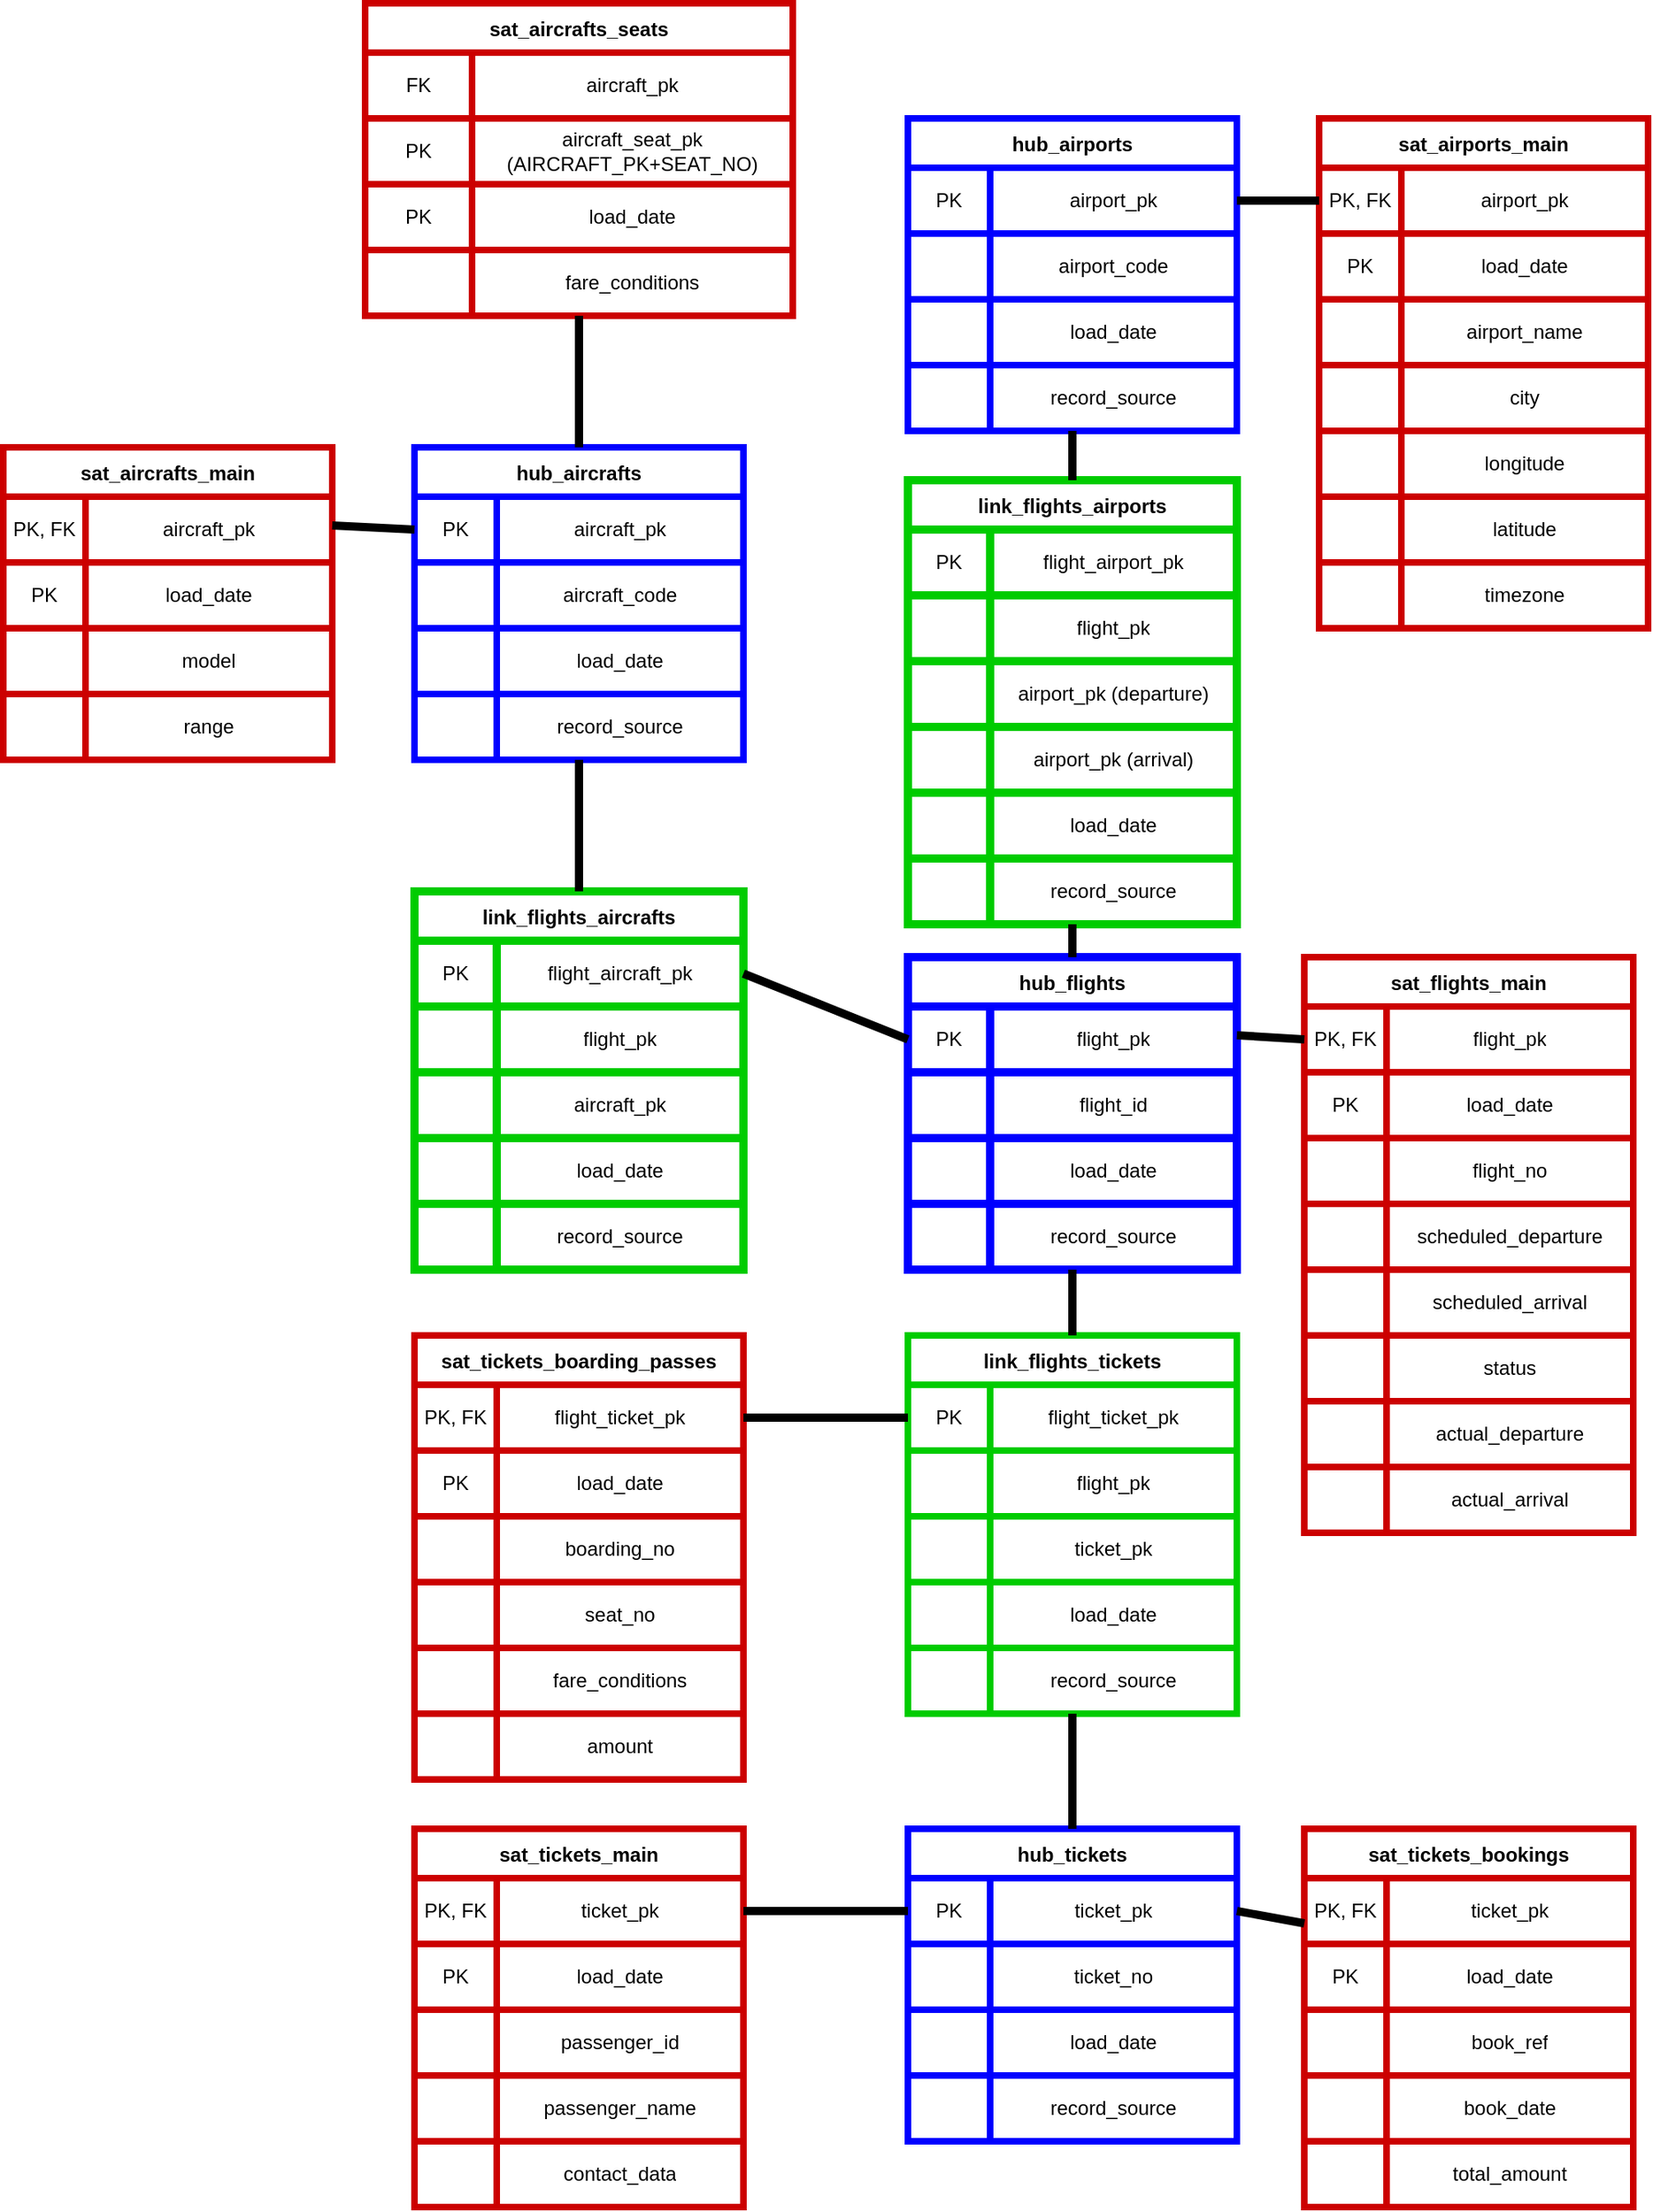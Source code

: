 <mxfile version="22.1.11" type="github">
  <diagram id="IC4gfLCoBCb0p_S4Lf8u" name="Страница 1">
    <mxGraphModel dx="2026" dy="1127" grid="1" gridSize="10" guides="1" tooltips="1" connect="1" arrows="1" fold="1" page="1" pageScale="1" pageWidth="827" pageHeight="1169" math="0" shadow="0">
      <root>
        <mxCell id="0" />
        <mxCell id="1" parent="0" />
        <mxCell id="zI19H-IqMCS3HSufs1rw-1" value="hub_aircrafts" style="shape=table;startSize=30;container=1;collapsible=0;childLayout=tableLayout;fontStyle=1;align=center;strokeColor=#0000FF;strokeWidth=4;" parent="1" vertex="1">
          <mxGeometry x="500" y="510" width="200" height="190" as="geometry" />
        </mxCell>
        <mxCell id="zI19H-IqMCS3HSufs1rw-2" value="" style="shape=tableRow;horizontal=0;startSize=0;swimlaneHead=0;swimlaneBody=0;top=0;left=0;bottom=0;right=0;collapsible=0;dropTarget=0;fillColor=none;points=[[0,0.5],[1,0.5]];portConstraint=eastwest;strokeColor=#0000FF;strokeWidth=4;" parent="zI19H-IqMCS3HSufs1rw-1" vertex="1">
          <mxGeometry y="30" width="200" height="40" as="geometry" />
        </mxCell>
        <mxCell id="zI19H-IqMCS3HSufs1rw-3" value="PK" style="shape=partialRectangle;html=1;whiteSpace=wrap;connectable=0;fillColor=none;top=0;left=0;bottom=0;right=0;overflow=hidden;strokeColor=#0000FF;strokeWidth=4;" parent="zI19H-IqMCS3HSufs1rw-2" vertex="1">
          <mxGeometry width="50" height="40" as="geometry">
            <mxRectangle width="50" height="40" as="alternateBounds" />
          </mxGeometry>
        </mxCell>
        <mxCell id="zI19H-IqMCS3HSufs1rw-4" value="aircraft_pk" style="shape=partialRectangle;html=1;whiteSpace=wrap;connectable=0;fillColor=none;top=0;left=0;bottom=0;right=0;overflow=hidden;strokeColor=#0000FF;strokeWidth=4;" parent="zI19H-IqMCS3HSufs1rw-2" vertex="1">
          <mxGeometry x="50" width="150" height="40" as="geometry">
            <mxRectangle width="150" height="40" as="alternateBounds" />
          </mxGeometry>
        </mxCell>
        <mxCell id="zI19H-IqMCS3HSufs1rw-6" value="" style="shape=tableRow;horizontal=0;startSize=0;swimlaneHead=0;swimlaneBody=0;top=0;left=0;bottom=0;right=0;collapsible=0;dropTarget=0;fillColor=none;points=[[0,0.5],[1,0.5]];portConstraint=eastwest;strokeColor=#0000FF;strokeWidth=4;" parent="zI19H-IqMCS3HSufs1rw-1" vertex="1">
          <mxGeometry y="70" width="200" height="40" as="geometry" />
        </mxCell>
        <mxCell id="zI19H-IqMCS3HSufs1rw-7" value="" style="shape=partialRectangle;html=1;whiteSpace=wrap;connectable=0;fillColor=none;top=0;left=0;bottom=0;right=0;overflow=hidden;strokeColor=#0000FF;strokeWidth=4;" parent="zI19H-IqMCS3HSufs1rw-6" vertex="1">
          <mxGeometry width="50" height="40" as="geometry">
            <mxRectangle width="50" height="40" as="alternateBounds" />
          </mxGeometry>
        </mxCell>
        <mxCell id="zI19H-IqMCS3HSufs1rw-8" value="aircraft_code" style="shape=partialRectangle;html=1;whiteSpace=wrap;connectable=0;fillColor=none;top=0;left=0;bottom=0;right=0;overflow=hidden;strokeColor=#0000FF;strokeWidth=4;" parent="zI19H-IqMCS3HSufs1rw-6" vertex="1">
          <mxGeometry x="50" width="150" height="40" as="geometry">
            <mxRectangle width="150" height="40" as="alternateBounds" />
          </mxGeometry>
        </mxCell>
        <mxCell id="zI19H-IqMCS3HSufs1rw-10" value="" style="shape=tableRow;horizontal=0;startSize=0;swimlaneHead=0;swimlaneBody=0;top=0;left=0;bottom=0;right=0;collapsible=0;dropTarget=0;fillColor=none;points=[[0,0.5],[1,0.5]];portConstraint=eastwest;strokeColor=#0000FF;strokeWidth=4;" parent="zI19H-IqMCS3HSufs1rw-1" vertex="1">
          <mxGeometry y="110" width="200" height="40" as="geometry" />
        </mxCell>
        <mxCell id="zI19H-IqMCS3HSufs1rw-11" value="" style="shape=partialRectangle;html=1;whiteSpace=wrap;connectable=0;fillColor=none;top=0;left=0;bottom=0;right=0;overflow=hidden;strokeColor=#0000FF;strokeWidth=4;" parent="zI19H-IqMCS3HSufs1rw-10" vertex="1">
          <mxGeometry width="50" height="40" as="geometry">
            <mxRectangle width="50" height="40" as="alternateBounds" />
          </mxGeometry>
        </mxCell>
        <mxCell id="zI19H-IqMCS3HSufs1rw-12" value="load_date" style="shape=partialRectangle;html=1;whiteSpace=wrap;connectable=0;fillColor=none;top=0;left=0;bottom=0;right=0;overflow=hidden;strokeColor=#0000FF;strokeWidth=4;" parent="zI19H-IqMCS3HSufs1rw-10" vertex="1">
          <mxGeometry x="50" width="150" height="40" as="geometry">
            <mxRectangle width="150" height="40" as="alternateBounds" />
          </mxGeometry>
        </mxCell>
        <mxCell id="zI19H-IqMCS3HSufs1rw-14" style="shape=tableRow;horizontal=0;startSize=0;swimlaneHead=0;swimlaneBody=0;top=0;left=0;bottom=0;right=0;collapsible=0;dropTarget=0;fillColor=none;points=[[0,0.5],[1,0.5]];portConstraint=eastwest;strokeColor=#0000FF;strokeWidth=4;" parent="zI19H-IqMCS3HSufs1rw-1" vertex="1">
          <mxGeometry y="150" width="200" height="40" as="geometry" />
        </mxCell>
        <mxCell id="zI19H-IqMCS3HSufs1rw-15" style="shape=partialRectangle;html=1;whiteSpace=wrap;connectable=0;fillColor=none;top=0;left=0;bottom=0;right=0;overflow=hidden;strokeColor=#0000FF;strokeWidth=4;" parent="zI19H-IqMCS3HSufs1rw-14" vertex="1">
          <mxGeometry width="50" height="40" as="geometry">
            <mxRectangle width="50" height="40" as="alternateBounds" />
          </mxGeometry>
        </mxCell>
        <mxCell id="zI19H-IqMCS3HSufs1rw-16" value="record_source" style="shape=partialRectangle;html=1;whiteSpace=wrap;connectable=0;fillColor=none;top=0;left=0;bottom=0;right=0;overflow=hidden;strokeColor=#0000FF;strokeWidth=4;" parent="zI19H-IqMCS3HSufs1rw-14" vertex="1">
          <mxGeometry x="50" width="150" height="40" as="geometry">
            <mxRectangle width="150" height="40" as="alternateBounds" />
          </mxGeometry>
        </mxCell>
        <mxCell id="zI19H-IqMCS3HSufs1rw-17" value="hub_airports" style="shape=table;startSize=30;container=1;collapsible=0;childLayout=tableLayout;fontStyle=1;align=center;strokeColor=#0000FF;strokeWidth=4;" parent="1" vertex="1">
          <mxGeometry x="800" y="310" width="200" height="190" as="geometry" />
        </mxCell>
        <mxCell id="zI19H-IqMCS3HSufs1rw-18" value="" style="shape=tableRow;horizontal=0;startSize=0;swimlaneHead=0;swimlaneBody=0;top=0;left=0;bottom=0;right=0;collapsible=0;dropTarget=0;fillColor=none;points=[[0,0.5],[1,0.5]];portConstraint=eastwest;strokeColor=#0000FF;strokeWidth=4;" parent="zI19H-IqMCS3HSufs1rw-17" vertex="1">
          <mxGeometry y="30" width="200" height="40" as="geometry" />
        </mxCell>
        <mxCell id="zI19H-IqMCS3HSufs1rw-19" value="PK" style="shape=partialRectangle;html=1;whiteSpace=wrap;connectable=0;fillColor=none;top=0;left=0;bottom=0;right=0;overflow=hidden;strokeColor=#0000FF;strokeWidth=4;" parent="zI19H-IqMCS3HSufs1rw-18" vertex="1">
          <mxGeometry width="50" height="40" as="geometry">
            <mxRectangle width="50" height="40" as="alternateBounds" />
          </mxGeometry>
        </mxCell>
        <mxCell id="zI19H-IqMCS3HSufs1rw-20" value="airport_pk" style="shape=partialRectangle;html=1;whiteSpace=wrap;connectable=0;fillColor=none;top=0;left=0;bottom=0;right=0;overflow=hidden;strokeColor=#0000FF;strokeWidth=4;" parent="zI19H-IqMCS3HSufs1rw-18" vertex="1">
          <mxGeometry x="50" width="150" height="40" as="geometry">
            <mxRectangle width="150" height="40" as="alternateBounds" />
          </mxGeometry>
        </mxCell>
        <mxCell id="zI19H-IqMCS3HSufs1rw-21" value="" style="shape=tableRow;horizontal=0;startSize=0;swimlaneHead=0;swimlaneBody=0;top=0;left=0;bottom=0;right=0;collapsible=0;dropTarget=0;fillColor=none;points=[[0,0.5],[1,0.5]];portConstraint=eastwest;strokeColor=#0000FF;strokeWidth=4;" parent="zI19H-IqMCS3HSufs1rw-17" vertex="1">
          <mxGeometry y="70" width="200" height="40" as="geometry" />
        </mxCell>
        <mxCell id="zI19H-IqMCS3HSufs1rw-22" value="" style="shape=partialRectangle;html=1;whiteSpace=wrap;connectable=0;fillColor=none;top=0;left=0;bottom=0;right=0;overflow=hidden;strokeColor=#0000FF;strokeWidth=4;" parent="zI19H-IqMCS3HSufs1rw-21" vertex="1">
          <mxGeometry width="50" height="40" as="geometry">
            <mxRectangle width="50" height="40" as="alternateBounds" />
          </mxGeometry>
        </mxCell>
        <mxCell id="zI19H-IqMCS3HSufs1rw-23" value="airport_code" style="shape=partialRectangle;html=1;whiteSpace=wrap;connectable=0;fillColor=none;top=0;left=0;bottom=0;right=0;overflow=hidden;strokeColor=#0000FF;strokeWidth=4;" parent="zI19H-IqMCS3HSufs1rw-21" vertex="1">
          <mxGeometry x="50" width="150" height="40" as="geometry">
            <mxRectangle width="150" height="40" as="alternateBounds" />
          </mxGeometry>
        </mxCell>
        <mxCell id="zI19H-IqMCS3HSufs1rw-24" value="" style="shape=tableRow;horizontal=0;startSize=0;swimlaneHead=0;swimlaneBody=0;top=0;left=0;bottom=0;right=0;collapsible=0;dropTarget=0;fillColor=none;points=[[0,0.5],[1,0.5]];portConstraint=eastwest;strokeColor=#0000FF;strokeWidth=4;" parent="zI19H-IqMCS3HSufs1rw-17" vertex="1">
          <mxGeometry y="110" width="200" height="40" as="geometry" />
        </mxCell>
        <mxCell id="zI19H-IqMCS3HSufs1rw-25" value="" style="shape=partialRectangle;html=1;whiteSpace=wrap;connectable=0;fillColor=none;top=0;left=0;bottom=0;right=0;overflow=hidden;strokeColor=#0000FF;strokeWidth=4;" parent="zI19H-IqMCS3HSufs1rw-24" vertex="1">
          <mxGeometry width="50" height="40" as="geometry">
            <mxRectangle width="50" height="40" as="alternateBounds" />
          </mxGeometry>
        </mxCell>
        <mxCell id="zI19H-IqMCS3HSufs1rw-26" value="load_date" style="shape=partialRectangle;html=1;whiteSpace=wrap;connectable=0;fillColor=none;top=0;left=0;bottom=0;right=0;overflow=hidden;strokeColor=#0000FF;strokeWidth=4;" parent="zI19H-IqMCS3HSufs1rw-24" vertex="1">
          <mxGeometry x="50" width="150" height="40" as="geometry">
            <mxRectangle width="150" height="40" as="alternateBounds" />
          </mxGeometry>
        </mxCell>
        <mxCell id="zI19H-IqMCS3HSufs1rw-27" style="shape=tableRow;horizontal=0;startSize=0;swimlaneHead=0;swimlaneBody=0;top=0;left=0;bottom=0;right=0;collapsible=0;dropTarget=0;fillColor=none;points=[[0,0.5],[1,0.5]];portConstraint=eastwest;strokeColor=#0000FF;strokeWidth=4;" parent="zI19H-IqMCS3HSufs1rw-17" vertex="1">
          <mxGeometry y="150" width="200" height="40" as="geometry" />
        </mxCell>
        <mxCell id="zI19H-IqMCS3HSufs1rw-28" style="shape=partialRectangle;html=1;whiteSpace=wrap;connectable=0;fillColor=none;top=0;left=0;bottom=0;right=0;overflow=hidden;strokeColor=#0000FF;strokeWidth=4;" parent="zI19H-IqMCS3HSufs1rw-27" vertex="1">
          <mxGeometry width="50" height="40" as="geometry">
            <mxRectangle width="50" height="40" as="alternateBounds" />
          </mxGeometry>
        </mxCell>
        <mxCell id="zI19H-IqMCS3HSufs1rw-29" value="record_source" style="shape=partialRectangle;html=1;whiteSpace=wrap;connectable=0;fillColor=none;top=0;left=0;bottom=0;right=0;overflow=hidden;strokeColor=#0000FF;strokeWidth=4;" parent="zI19H-IqMCS3HSufs1rw-27" vertex="1">
          <mxGeometry x="50" width="150" height="40" as="geometry">
            <mxRectangle width="150" height="40" as="alternateBounds" />
          </mxGeometry>
        </mxCell>
        <mxCell id="zI19H-IqMCS3HSufs1rw-30" value="hub_flights" style="shape=table;startSize=30;container=1;collapsible=0;childLayout=tableLayout;fontStyle=1;align=center;strokeColor=#0000FF;strokeWidth=5;" parent="1" vertex="1">
          <mxGeometry x="800" y="820" width="200" height="190" as="geometry" />
        </mxCell>
        <mxCell id="zI19H-IqMCS3HSufs1rw-31" value="" style="shape=tableRow;horizontal=0;startSize=0;swimlaneHead=0;swimlaneBody=0;top=0;left=0;bottom=0;right=0;collapsible=0;dropTarget=0;fillColor=none;points=[[0,0.5],[1,0.5]];portConstraint=eastwest;strokeColor=#0000FF;strokeWidth=5;" parent="zI19H-IqMCS3HSufs1rw-30" vertex="1">
          <mxGeometry y="30" width="200" height="40" as="geometry" />
        </mxCell>
        <mxCell id="zI19H-IqMCS3HSufs1rw-32" value="PK" style="shape=partialRectangle;html=1;whiteSpace=wrap;connectable=0;fillColor=none;top=0;left=0;bottom=0;right=0;overflow=hidden;strokeColor=#0000FF;strokeWidth=5;" parent="zI19H-IqMCS3HSufs1rw-31" vertex="1">
          <mxGeometry width="50" height="40" as="geometry">
            <mxRectangle width="50" height="40" as="alternateBounds" />
          </mxGeometry>
        </mxCell>
        <mxCell id="zI19H-IqMCS3HSufs1rw-33" value="flight_pk" style="shape=partialRectangle;html=1;whiteSpace=wrap;connectable=0;fillColor=none;top=0;left=0;bottom=0;right=0;overflow=hidden;strokeColor=#0000FF;strokeWidth=5;" parent="zI19H-IqMCS3HSufs1rw-31" vertex="1">
          <mxGeometry x="50" width="150" height="40" as="geometry">
            <mxRectangle width="150" height="40" as="alternateBounds" />
          </mxGeometry>
        </mxCell>
        <mxCell id="zI19H-IqMCS3HSufs1rw-34" value="" style="shape=tableRow;horizontal=0;startSize=0;swimlaneHead=0;swimlaneBody=0;top=0;left=0;bottom=0;right=0;collapsible=0;dropTarget=0;fillColor=none;points=[[0,0.5],[1,0.5]];portConstraint=eastwest;strokeColor=#0000FF;strokeWidth=5;" parent="zI19H-IqMCS3HSufs1rw-30" vertex="1">
          <mxGeometry y="70" width="200" height="40" as="geometry" />
        </mxCell>
        <mxCell id="zI19H-IqMCS3HSufs1rw-35" value="" style="shape=partialRectangle;html=1;whiteSpace=wrap;connectable=0;fillColor=none;top=0;left=0;bottom=0;right=0;overflow=hidden;strokeColor=#0000FF;strokeWidth=5;" parent="zI19H-IqMCS3HSufs1rw-34" vertex="1">
          <mxGeometry width="50" height="40" as="geometry">
            <mxRectangle width="50" height="40" as="alternateBounds" />
          </mxGeometry>
        </mxCell>
        <mxCell id="zI19H-IqMCS3HSufs1rw-36" value="flight_id" style="shape=partialRectangle;html=1;whiteSpace=wrap;connectable=0;fillColor=none;top=0;left=0;bottom=0;right=0;overflow=hidden;strokeColor=#0000FF;strokeWidth=5;" parent="zI19H-IqMCS3HSufs1rw-34" vertex="1">
          <mxGeometry x="50" width="150" height="40" as="geometry">
            <mxRectangle width="150" height="40" as="alternateBounds" />
          </mxGeometry>
        </mxCell>
        <mxCell id="zI19H-IqMCS3HSufs1rw-37" value="" style="shape=tableRow;horizontal=0;startSize=0;swimlaneHead=0;swimlaneBody=0;top=0;left=0;bottom=0;right=0;collapsible=0;dropTarget=0;fillColor=none;points=[[0,0.5],[1,0.5]];portConstraint=eastwest;strokeColor=#0000FF;strokeWidth=5;" parent="zI19H-IqMCS3HSufs1rw-30" vertex="1">
          <mxGeometry y="110" width="200" height="40" as="geometry" />
        </mxCell>
        <mxCell id="zI19H-IqMCS3HSufs1rw-38" value="" style="shape=partialRectangle;html=1;whiteSpace=wrap;connectable=0;fillColor=none;top=0;left=0;bottom=0;right=0;overflow=hidden;strokeColor=#0000FF;strokeWidth=5;" parent="zI19H-IqMCS3HSufs1rw-37" vertex="1">
          <mxGeometry width="50" height="40" as="geometry">
            <mxRectangle width="50" height="40" as="alternateBounds" />
          </mxGeometry>
        </mxCell>
        <mxCell id="zI19H-IqMCS3HSufs1rw-39" value="load_date" style="shape=partialRectangle;html=1;whiteSpace=wrap;connectable=0;fillColor=none;top=0;left=0;bottom=0;right=0;overflow=hidden;strokeColor=#0000FF;strokeWidth=5;" parent="zI19H-IqMCS3HSufs1rw-37" vertex="1">
          <mxGeometry x="50" width="150" height="40" as="geometry">
            <mxRectangle width="150" height="40" as="alternateBounds" />
          </mxGeometry>
        </mxCell>
        <mxCell id="zI19H-IqMCS3HSufs1rw-40" style="shape=tableRow;horizontal=0;startSize=0;swimlaneHead=0;swimlaneBody=0;top=0;left=0;bottom=0;right=0;collapsible=0;dropTarget=0;fillColor=none;points=[[0,0.5],[1,0.5]];portConstraint=eastwest;strokeColor=#0000FF;strokeWidth=5;" parent="zI19H-IqMCS3HSufs1rw-30" vertex="1">
          <mxGeometry y="150" width="200" height="40" as="geometry" />
        </mxCell>
        <mxCell id="zI19H-IqMCS3HSufs1rw-41" style="shape=partialRectangle;html=1;whiteSpace=wrap;connectable=0;fillColor=none;top=0;left=0;bottom=0;right=0;overflow=hidden;strokeColor=#0000FF;strokeWidth=5;" parent="zI19H-IqMCS3HSufs1rw-40" vertex="1">
          <mxGeometry width="50" height="40" as="geometry">
            <mxRectangle width="50" height="40" as="alternateBounds" />
          </mxGeometry>
        </mxCell>
        <mxCell id="zI19H-IqMCS3HSufs1rw-42" value="record_source" style="shape=partialRectangle;html=1;whiteSpace=wrap;connectable=0;fillColor=none;top=0;left=0;bottom=0;right=0;overflow=hidden;strokeColor=#0000FF;strokeWidth=5;" parent="zI19H-IqMCS3HSufs1rw-40" vertex="1">
          <mxGeometry x="50" width="150" height="40" as="geometry">
            <mxRectangle width="150" height="40" as="alternateBounds" />
          </mxGeometry>
        </mxCell>
        <mxCell id="zI19H-IqMCS3HSufs1rw-43" value="hub_tickets" style="shape=table;startSize=30;container=1;collapsible=0;childLayout=tableLayout;fontStyle=1;align=center;strokeColor=#0000FF;strokeWidth=4;" parent="1" vertex="1">
          <mxGeometry x="800" y="1350" width="200" height="190" as="geometry" />
        </mxCell>
        <mxCell id="zI19H-IqMCS3HSufs1rw-44" value="" style="shape=tableRow;horizontal=0;startSize=0;swimlaneHead=0;swimlaneBody=0;top=0;left=0;bottom=0;right=0;collapsible=0;dropTarget=0;fillColor=none;points=[[0,0.5],[1,0.5]];portConstraint=eastwest;strokeColor=#0000FF;strokeWidth=4;" parent="zI19H-IqMCS3HSufs1rw-43" vertex="1">
          <mxGeometry y="30" width="200" height="40" as="geometry" />
        </mxCell>
        <mxCell id="zI19H-IqMCS3HSufs1rw-45" value="PK" style="shape=partialRectangle;html=1;whiteSpace=wrap;connectable=0;fillColor=none;top=0;left=0;bottom=0;right=0;overflow=hidden;strokeColor=#0000FF;strokeWidth=4;" parent="zI19H-IqMCS3HSufs1rw-44" vertex="1">
          <mxGeometry width="50" height="40" as="geometry">
            <mxRectangle width="50" height="40" as="alternateBounds" />
          </mxGeometry>
        </mxCell>
        <mxCell id="zI19H-IqMCS3HSufs1rw-46" value="ticket_pk" style="shape=partialRectangle;html=1;whiteSpace=wrap;connectable=0;fillColor=none;top=0;left=0;bottom=0;right=0;overflow=hidden;strokeColor=#0000FF;strokeWidth=4;" parent="zI19H-IqMCS3HSufs1rw-44" vertex="1">
          <mxGeometry x="50" width="150" height="40" as="geometry">
            <mxRectangle width="150" height="40" as="alternateBounds" />
          </mxGeometry>
        </mxCell>
        <mxCell id="zI19H-IqMCS3HSufs1rw-47" value="" style="shape=tableRow;horizontal=0;startSize=0;swimlaneHead=0;swimlaneBody=0;top=0;left=0;bottom=0;right=0;collapsible=0;dropTarget=0;fillColor=none;points=[[0,0.5],[1,0.5]];portConstraint=eastwest;strokeColor=#0000FF;strokeWidth=4;" parent="zI19H-IqMCS3HSufs1rw-43" vertex="1">
          <mxGeometry y="70" width="200" height="40" as="geometry" />
        </mxCell>
        <mxCell id="zI19H-IqMCS3HSufs1rw-48" value="" style="shape=partialRectangle;html=1;whiteSpace=wrap;connectable=0;fillColor=none;top=0;left=0;bottom=0;right=0;overflow=hidden;strokeColor=#0000FF;strokeWidth=4;" parent="zI19H-IqMCS3HSufs1rw-47" vertex="1">
          <mxGeometry width="50" height="40" as="geometry">
            <mxRectangle width="50" height="40" as="alternateBounds" />
          </mxGeometry>
        </mxCell>
        <mxCell id="zI19H-IqMCS3HSufs1rw-49" value="ticket_no" style="shape=partialRectangle;html=1;whiteSpace=wrap;connectable=0;fillColor=none;top=0;left=0;bottom=0;right=0;overflow=hidden;strokeColor=#0000FF;strokeWidth=4;" parent="zI19H-IqMCS3HSufs1rw-47" vertex="1">
          <mxGeometry x="50" width="150" height="40" as="geometry">
            <mxRectangle width="150" height="40" as="alternateBounds" />
          </mxGeometry>
        </mxCell>
        <mxCell id="zI19H-IqMCS3HSufs1rw-50" value="" style="shape=tableRow;horizontal=0;startSize=0;swimlaneHead=0;swimlaneBody=0;top=0;left=0;bottom=0;right=0;collapsible=0;dropTarget=0;fillColor=none;points=[[0,0.5],[1,0.5]];portConstraint=eastwest;strokeColor=#0000FF;strokeWidth=4;" parent="zI19H-IqMCS3HSufs1rw-43" vertex="1">
          <mxGeometry y="110" width="200" height="40" as="geometry" />
        </mxCell>
        <mxCell id="zI19H-IqMCS3HSufs1rw-51" value="" style="shape=partialRectangle;html=1;whiteSpace=wrap;connectable=0;fillColor=none;top=0;left=0;bottom=0;right=0;overflow=hidden;strokeColor=#0000FF;strokeWidth=4;" parent="zI19H-IqMCS3HSufs1rw-50" vertex="1">
          <mxGeometry width="50" height="40" as="geometry">
            <mxRectangle width="50" height="40" as="alternateBounds" />
          </mxGeometry>
        </mxCell>
        <mxCell id="zI19H-IqMCS3HSufs1rw-52" value="load_date" style="shape=partialRectangle;html=1;whiteSpace=wrap;connectable=0;fillColor=none;top=0;left=0;bottom=0;right=0;overflow=hidden;strokeColor=#0000FF;strokeWidth=4;" parent="zI19H-IqMCS3HSufs1rw-50" vertex="1">
          <mxGeometry x="50" width="150" height="40" as="geometry">
            <mxRectangle width="150" height="40" as="alternateBounds" />
          </mxGeometry>
        </mxCell>
        <mxCell id="zI19H-IqMCS3HSufs1rw-53" style="shape=tableRow;horizontal=0;startSize=0;swimlaneHead=0;swimlaneBody=0;top=0;left=0;bottom=0;right=0;collapsible=0;dropTarget=0;fillColor=none;points=[[0,0.5],[1,0.5]];portConstraint=eastwest;strokeColor=#0000FF;strokeWidth=4;" parent="zI19H-IqMCS3HSufs1rw-43" vertex="1">
          <mxGeometry y="150" width="200" height="40" as="geometry" />
        </mxCell>
        <mxCell id="zI19H-IqMCS3HSufs1rw-54" style="shape=partialRectangle;html=1;whiteSpace=wrap;connectable=0;fillColor=none;top=0;left=0;bottom=0;right=0;overflow=hidden;strokeColor=#0000FF;strokeWidth=4;" parent="zI19H-IqMCS3HSufs1rw-53" vertex="1">
          <mxGeometry width="50" height="40" as="geometry">
            <mxRectangle width="50" height="40" as="alternateBounds" />
          </mxGeometry>
        </mxCell>
        <mxCell id="zI19H-IqMCS3HSufs1rw-55" value="record_source" style="shape=partialRectangle;html=1;whiteSpace=wrap;connectable=0;fillColor=none;top=0;left=0;bottom=0;right=0;overflow=hidden;strokeColor=#0000FF;strokeWidth=4;" parent="zI19H-IqMCS3HSufs1rw-53" vertex="1">
          <mxGeometry x="50" width="150" height="40" as="geometry">
            <mxRectangle width="150" height="40" as="alternateBounds" />
          </mxGeometry>
        </mxCell>
        <mxCell id="zI19H-IqMCS3HSufs1rw-56" value="link_flights_aircrafts" style="shape=table;startSize=30;container=1;collapsible=0;childLayout=tableLayout;fontStyle=1;align=center;strokeColor=#00CC00;strokeWidth=5;" parent="1" vertex="1">
          <mxGeometry x="500" y="780" width="200" height="230" as="geometry" />
        </mxCell>
        <mxCell id="zI19H-IqMCS3HSufs1rw-57" value="" style="shape=tableRow;horizontal=0;startSize=0;swimlaneHead=0;swimlaneBody=0;top=0;left=0;bottom=0;right=0;collapsible=0;dropTarget=0;fillColor=none;points=[[0,0.5],[1,0.5]];portConstraint=eastwest;strokeColor=#00CC00;strokeWidth=5;" parent="zI19H-IqMCS3HSufs1rw-56" vertex="1">
          <mxGeometry y="30" width="200" height="40" as="geometry" />
        </mxCell>
        <mxCell id="zI19H-IqMCS3HSufs1rw-58" value="PK" style="shape=partialRectangle;html=1;whiteSpace=wrap;connectable=0;fillColor=none;top=0;left=0;bottom=0;right=0;overflow=hidden;strokeColor=#00CC00;strokeWidth=5;" parent="zI19H-IqMCS3HSufs1rw-57" vertex="1">
          <mxGeometry width="50" height="40" as="geometry">
            <mxRectangle width="50" height="40" as="alternateBounds" />
          </mxGeometry>
        </mxCell>
        <mxCell id="zI19H-IqMCS3HSufs1rw-59" value="flight_aircraft_pk" style="shape=partialRectangle;html=1;whiteSpace=wrap;connectable=0;fillColor=none;top=0;left=0;bottom=0;right=0;overflow=hidden;strokeColor=#00CC00;strokeWidth=5;" parent="zI19H-IqMCS3HSufs1rw-57" vertex="1">
          <mxGeometry x="50" width="150" height="40" as="geometry">
            <mxRectangle width="150" height="40" as="alternateBounds" />
          </mxGeometry>
        </mxCell>
        <mxCell id="zI19H-IqMCS3HSufs1rw-60" value="" style="shape=tableRow;horizontal=0;startSize=0;swimlaneHead=0;swimlaneBody=0;top=0;left=0;bottom=0;right=0;collapsible=0;dropTarget=0;fillColor=none;points=[[0,0.5],[1,0.5]];portConstraint=eastwest;strokeColor=#00CC00;strokeWidth=5;" parent="zI19H-IqMCS3HSufs1rw-56" vertex="1">
          <mxGeometry y="70" width="200" height="40" as="geometry" />
        </mxCell>
        <mxCell id="zI19H-IqMCS3HSufs1rw-61" value="" style="shape=partialRectangle;html=1;whiteSpace=wrap;connectable=0;fillColor=none;top=0;left=0;bottom=0;right=0;overflow=hidden;strokeColor=#00CC00;strokeWidth=5;" parent="zI19H-IqMCS3HSufs1rw-60" vertex="1">
          <mxGeometry width="50" height="40" as="geometry">
            <mxRectangle width="50" height="40" as="alternateBounds" />
          </mxGeometry>
        </mxCell>
        <mxCell id="zI19H-IqMCS3HSufs1rw-62" value="flight_pk" style="shape=partialRectangle;html=1;whiteSpace=wrap;connectable=0;fillColor=none;top=0;left=0;bottom=0;right=0;overflow=hidden;strokeColor=#00CC00;strokeWidth=5;" parent="zI19H-IqMCS3HSufs1rw-60" vertex="1">
          <mxGeometry x="50" width="150" height="40" as="geometry">
            <mxRectangle width="150" height="40" as="alternateBounds" />
          </mxGeometry>
        </mxCell>
        <mxCell id="zI19H-IqMCS3HSufs1rw-69" style="shape=tableRow;horizontal=0;startSize=0;swimlaneHead=0;swimlaneBody=0;top=0;left=0;bottom=0;right=0;collapsible=0;dropTarget=0;fillColor=none;points=[[0,0.5],[1,0.5]];portConstraint=eastwest;strokeColor=#00CC00;strokeWidth=5;" parent="zI19H-IqMCS3HSufs1rw-56" vertex="1">
          <mxGeometry y="110" width="200" height="40" as="geometry" />
        </mxCell>
        <mxCell id="zI19H-IqMCS3HSufs1rw-70" style="shape=partialRectangle;html=1;whiteSpace=wrap;connectable=0;fillColor=none;top=0;left=0;bottom=0;right=0;overflow=hidden;strokeColor=#00CC00;strokeWidth=5;" parent="zI19H-IqMCS3HSufs1rw-69" vertex="1">
          <mxGeometry width="50" height="40" as="geometry">
            <mxRectangle width="50" height="40" as="alternateBounds" />
          </mxGeometry>
        </mxCell>
        <mxCell id="zI19H-IqMCS3HSufs1rw-71" value="aircraft_pk" style="shape=partialRectangle;html=1;whiteSpace=wrap;connectable=0;fillColor=none;top=0;left=0;bottom=0;right=0;overflow=hidden;strokeColor=#00CC00;strokeWidth=5;" parent="zI19H-IqMCS3HSufs1rw-69" vertex="1">
          <mxGeometry x="50" width="150" height="40" as="geometry">
            <mxRectangle width="150" height="40" as="alternateBounds" />
          </mxGeometry>
        </mxCell>
        <mxCell id="zI19H-IqMCS3HSufs1rw-63" value="" style="shape=tableRow;horizontal=0;startSize=0;swimlaneHead=0;swimlaneBody=0;top=0;left=0;bottom=0;right=0;collapsible=0;dropTarget=0;fillColor=none;points=[[0,0.5],[1,0.5]];portConstraint=eastwest;strokeColor=#00CC00;strokeWidth=5;" parent="zI19H-IqMCS3HSufs1rw-56" vertex="1">
          <mxGeometry y="150" width="200" height="40" as="geometry" />
        </mxCell>
        <mxCell id="zI19H-IqMCS3HSufs1rw-64" value="" style="shape=partialRectangle;html=1;whiteSpace=wrap;connectable=0;fillColor=none;top=0;left=0;bottom=0;right=0;overflow=hidden;strokeColor=#00CC00;strokeWidth=5;" parent="zI19H-IqMCS3HSufs1rw-63" vertex="1">
          <mxGeometry width="50" height="40" as="geometry">
            <mxRectangle width="50" height="40" as="alternateBounds" />
          </mxGeometry>
        </mxCell>
        <mxCell id="zI19H-IqMCS3HSufs1rw-65" value="load_date" style="shape=partialRectangle;html=1;whiteSpace=wrap;connectable=0;fillColor=none;top=0;left=0;bottom=0;right=0;overflow=hidden;strokeColor=#00CC00;strokeWidth=5;" parent="zI19H-IqMCS3HSufs1rw-63" vertex="1">
          <mxGeometry x="50" width="150" height="40" as="geometry">
            <mxRectangle width="150" height="40" as="alternateBounds" />
          </mxGeometry>
        </mxCell>
        <mxCell id="zI19H-IqMCS3HSufs1rw-66" style="shape=tableRow;horizontal=0;startSize=0;swimlaneHead=0;swimlaneBody=0;top=0;left=0;bottom=0;right=0;collapsible=0;dropTarget=0;fillColor=none;points=[[0,0.5],[1,0.5]];portConstraint=eastwest;strokeColor=#00CC00;strokeWidth=5;" parent="zI19H-IqMCS3HSufs1rw-56" vertex="1">
          <mxGeometry y="190" width="200" height="40" as="geometry" />
        </mxCell>
        <mxCell id="zI19H-IqMCS3HSufs1rw-67" style="shape=partialRectangle;html=1;whiteSpace=wrap;connectable=0;fillColor=none;top=0;left=0;bottom=0;right=0;overflow=hidden;strokeColor=#00CC00;strokeWidth=5;" parent="zI19H-IqMCS3HSufs1rw-66" vertex="1">
          <mxGeometry width="50" height="40" as="geometry">
            <mxRectangle width="50" height="40" as="alternateBounds" />
          </mxGeometry>
        </mxCell>
        <mxCell id="zI19H-IqMCS3HSufs1rw-68" value="record_source" style="shape=partialRectangle;html=1;whiteSpace=wrap;connectable=0;fillColor=none;top=0;left=0;bottom=0;right=0;overflow=hidden;strokeColor=#00CC00;strokeWidth=5;" parent="zI19H-IqMCS3HSufs1rw-66" vertex="1">
          <mxGeometry x="50" width="150" height="40" as="geometry">
            <mxRectangle width="150" height="40" as="alternateBounds" />
          </mxGeometry>
        </mxCell>
        <mxCell id="zI19H-IqMCS3HSufs1rw-72" value="link_flights_airports" style="shape=table;startSize=30;container=1;collapsible=0;childLayout=tableLayout;fontStyle=1;align=center;strokeColor=#00CC00;strokeWidth=5;" parent="1" vertex="1">
          <mxGeometry x="800" y="530" width="200" height="270" as="geometry" />
        </mxCell>
        <mxCell id="zI19H-IqMCS3HSufs1rw-73" value="" style="shape=tableRow;horizontal=0;startSize=0;swimlaneHead=0;swimlaneBody=0;top=0;left=0;bottom=0;right=0;collapsible=0;dropTarget=0;fillColor=none;points=[[0,0.5],[1,0.5]];portConstraint=eastwest;strokeColor=#00CC00;strokeWidth=5;" parent="zI19H-IqMCS3HSufs1rw-72" vertex="1">
          <mxGeometry y="30" width="200" height="40" as="geometry" />
        </mxCell>
        <mxCell id="zI19H-IqMCS3HSufs1rw-74" value="PK" style="shape=partialRectangle;html=1;whiteSpace=wrap;connectable=0;fillColor=none;top=0;left=0;bottom=0;right=0;overflow=hidden;strokeColor=#00CC00;strokeWidth=5;" parent="zI19H-IqMCS3HSufs1rw-73" vertex="1">
          <mxGeometry width="50" height="40" as="geometry">
            <mxRectangle width="50" height="40" as="alternateBounds" />
          </mxGeometry>
        </mxCell>
        <mxCell id="zI19H-IqMCS3HSufs1rw-75" value="flight_airport_pk" style="shape=partialRectangle;html=1;whiteSpace=wrap;connectable=0;fillColor=none;top=0;left=0;bottom=0;right=0;overflow=hidden;strokeColor=#00CC00;strokeWidth=5;" parent="zI19H-IqMCS3HSufs1rw-73" vertex="1">
          <mxGeometry x="50" width="150" height="40" as="geometry">
            <mxRectangle width="150" height="40" as="alternateBounds" />
          </mxGeometry>
        </mxCell>
        <mxCell id="zI19H-IqMCS3HSufs1rw-76" value="" style="shape=tableRow;horizontal=0;startSize=0;swimlaneHead=0;swimlaneBody=0;top=0;left=0;bottom=0;right=0;collapsible=0;dropTarget=0;fillColor=none;points=[[0,0.5],[1,0.5]];portConstraint=eastwest;strokeColor=#00CC00;strokeWidth=5;" parent="zI19H-IqMCS3HSufs1rw-72" vertex="1">
          <mxGeometry y="70" width="200" height="40" as="geometry" />
        </mxCell>
        <mxCell id="zI19H-IqMCS3HSufs1rw-77" value="" style="shape=partialRectangle;html=1;whiteSpace=wrap;connectable=0;fillColor=none;top=0;left=0;bottom=0;right=0;overflow=hidden;strokeColor=#00CC00;strokeWidth=5;" parent="zI19H-IqMCS3HSufs1rw-76" vertex="1">
          <mxGeometry width="50" height="40" as="geometry">
            <mxRectangle width="50" height="40" as="alternateBounds" />
          </mxGeometry>
        </mxCell>
        <mxCell id="zI19H-IqMCS3HSufs1rw-78" value="flight_pk" style="shape=partialRectangle;html=1;whiteSpace=wrap;connectable=0;fillColor=none;top=0;left=0;bottom=0;right=0;overflow=hidden;strokeColor=#00CC00;strokeWidth=5;" parent="zI19H-IqMCS3HSufs1rw-76" vertex="1">
          <mxGeometry x="50" width="150" height="40" as="geometry">
            <mxRectangle width="150" height="40" as="alternateBounds" />
          </mxGeometry>
        </mxCell>
        <mxCell id="zI19H-IqMCS3HSufs1rw-79" style="shape=tableRow;horizontal=0;startSize=0;swimlaneHead=0;swimlaneBody=0;top=0;left=0;bottom=0;right=0;collapsible=0;dropTarget=0;fillColor=none;points=[[0,0.5],[1,0.5]];portConstraint=eastwest;strokeColor=#00CC00;strokeWidth=5;" parent="zI19H-IqMCS3HSufs1rw-72" vertex="1">
          <mxGeometry y="110" width="200" height="40" as="geometry" />
        </mxCell>
        <mxCell id="zI19H-IqMCS3HSufs1rw-80" style="shape=partialRectangle;html=1;whiteSpace=wrap;connectable=0;fillColor=none;top=0;left=0;bottom=0;right=0;overflow=hidden;strokeColor=#00CC00;strokeWidth=5;" parent="zI19H-IqMCS3HSufs1rw-79" vertex="1">
          <mxGeometry width="50" height="40" as="geometry">
            <mxRectangle width="50" height="40" as="alternateBounds" />
          </mxGeometry>
        </mxCell>
        <mxCell id="zI19H-IqMCS3HSufs1rw-81" value="airport_pk (departure)" style="shape=partialRectangle;html=1;whiteSpace=wrap;connectable=0;fillColor=none;top=0;left=0;bottom=0;right=0;overflow=hidden;strokeColor=#00CC00;strokeWidth=5;" parent="zI19H-IqMCS3HSufs1rw-79" vertex="1">
          <mxGeometry x="50" width="150" height="40" as="geometry">
            <mxRectangle width="150" height="40" as="alternateBounds" />
          </mxGeometry>
        </mxCell>
        <mxCell id="RDBqllbrt97BjrBd0Y4R-64" style="shape=tableRow;horizontal=0;startSize=0;swimlaneHead=0;swimlaneBody=0;top=0;left=0;bottom=0;right=0;collapsible=0;dropTarget=0;fillColor=none;points=[[0,0.5],[1,0.5]];portConstraint=eastwest;strokeColor=#00CC00;strokeWidth=5;" parent="zI19H-IqMCS3HSufs1rw-72" vertex="1">
          <mxGeometry y="150" width="200" height="40" as="geometry" />
        </mxCell>
        <mxCell id="RDBqllbrt97BjrBd0Y4R-65" style="shape=partialRectangle;html=1;whiteSpace=wrap;connectable=0;fillColor=none;top=0;left=0;bottom=0;right=0;overflow=hidden;strokeColor=#00CC00;strokeWidth=5;" parent="RDBqllbrt97BjrBd0Y4R-64" vertex="1">
          <mxGeometry width="50" height="40" as="geometry">
            <mxRectangle width="50" height="40" as="alternateBounds" />
          </mxGeometry>
        </mxCell>
        <mxCell id="RDBqllbrt97BjrBd0Y4R-66" value="airport_pk (arrival)" style="shape=partialRectangle;html=1;whiteSpace=wrap;connectable=0;fillColor=none;top=0;left=0;bottom=0;right=0;overflow=hidden;strokeColor=#00CC00;strokeWidth=5;" parent="RDBqllbrt97BjrBd0Y4R-64" vertex="1">
          <mxGeometry x="50" width="150" height="40" as="geometry">
            <mxRectangle width="150" height="40" as="alternateBounds" />
          </mxGeometry>
        </mxCell>
        <mxCell id="zI19H-IqMCS3HSufs1rw-82" value="" style="shape=tableRow;horizontal=0;startSize=0;swimlaneHead=0;swimlaneBody=0;top=0;left=0;bottom=0;right=0;collapsible=0;dropTarget=0;fillColor=none;points=[[0,0.5],[1,0.5]];portConstraint=eastwest;strokeColor=#00CC00;strokeWidth=5;" parent="zI19H-IqMCS3HSufs1rw-72" vertex="1">
          <mxGeometry y="190" width="200" height="40" as="geometry" />
        </mxCell>
        <mxCell id="zI19H-IqMCS3HSufs1rw-83" value="" style="shape=partialRectangle;html=1;whiteSpace=wrap;connectable=0;fillColor=none;top=0;left=0;bottom=0;right=0;overflow=hidden;strokeColor=#00CC00;strokeWidth=5;" parent="zI19H-IqMCS3HSufs1rw-82" vertex="1">
          <mxGeometry width="50" height="40" as="geometry">
            <mxRectangle width="50" height="40" as="alternateBounds" />
          </mxGeometry>
        </mxCell>
        <mxCell id="zI19H-IqMCS3HSufs1rw-84" value="load_date" style="shape=partialRectangle;html=1;whiteSpace=wrap;connectable=0;fillColor=none;top=0;left=0;bottom=0;right=0;overflow=hidden;strokeColor=#00CC00;strokeWidth=5;" parent="zI19H-IqMCS3HSufs1rw-82" vertex="1">
          <mxGeometry x="50" width="150" height="40" as="geometry">
            <mxRectangle width="150" height="40" as="alternateBounds" />
          </mxGeometry>
        </mxCell>
        <mxCell id="zI19H-IqMCS3HSufs1rw-85" style="shape=tableRow;horizontal=0;startSize=0;swimlaneHead=0;swimlaneBody=0;top=0;left=0;bottom=0;right=0;collapsible=0;dropTarget=0;fillColor=none;points=[[0,0.5],[1,0.5]];portConstraint=eastwest;strokeColor=#00CC00;strokeWidth=5;" parent="zI19H-IqMCS3HSufs1rw-72" vertex="1">
          <mxGeometry y="230" width="200" height="40" as="geometry" />
        </mxCell>
        <mxCell id="zI19H-IqMCS3HSufs1rw-86" style="shape=partialRectangle;html=1;whiteSpace=wrap;connectable=0;fillColor=none;top=0;left=0;bottom=0;right=0;overflow=hidden;strokeColor=#00CC00;strokeWidth=5;" parent="zI19H-IqMCS3HSufs1rw-85" vertex="1">
          <mxGeometry width="50" height="40" as="geometry">
            <mxRectangle width="50" height="40" as="alternateBounds" />
          </mxGeometry>
        </mxCell>
        <mxCell id="zI19H-IqMCS3HSufs1rw-87" value="record_source" style="shape=partialRectangle;html=1;whiteSpace=wrap;connectable=0;fillColor=none;top=0;left=0;bottom=0;right=0;overflow=hidden;strokeColor=#00CC00;strokeWidth=5;" parent="zI19H-IqMCS3HSufs1rw-85" vertex="1">
          <mxGeometry x="50" width="150" height="40" as="geometry">
            <mxRectangle width="150" height="40" as="alternateBounds" />
          </mxGeometry>
        </mxCell>
        <mxCell id="zI19H-IqMCS3HSufs1rw-94" value="link_flights_tickets" style="shape=table;startSize=30;container=1;collapsible=0;childLayout=tableLayout;fontStyle=1;align=center;strokeColor=#00CC00;strokeWidth=4;" parent="1" vertex="1">
          <mxGeometry x="800" y="1050" width="200" height="230" as="geometry" />
        </mxCell>
        <mxCell id="zI19H-IqMCS3HSufs1rw-95" value="" style="shape=tableRow;horizontal=0;startSize=0;swimlaneHead=0;swimlaneBody=0;top=0;left=0;bottom=0;right=0;collapsible=0;dropTarget=0;fillColor=none;points=[[0,0.5],[1,0.5]];portConstraint=eastwest;strokeColor=#00CC00;strokeWidth=4;" parent="zI19H-IqMCS3HSufs1rw-94" vertex="1">
          <mxGeometry y="30" width="200" height="40" as="geometry" />
        </mxCell>
        <mxCell id="zI19H-IqMCS3HSufs1rw-96" value="PK" style="shape=partialRectangle;html=1;whiteSpace=wrap;connectable=0;fillColor=none;top=0;left=0;bottom=0;right=0;overflow=hidden;strokeColor=#00CC00;strokeWidth=4;" parent="zI19H-IqMCS3HSufs1rw-95" vertex="1">
          <mxGeometry width="50" height="40" as="geometry">
            <mxRectangle width="50" height="40" as="alternateBounds" />
          </mxGeometry>
        </mxCell>
        <mxCell id="zI19H-IqMCS3HSufs1rw-97" value="flight_ticket_pk" style="shape=partialRectangle;html=1;whiteSpace=wrap;connectable=0;fillColor=none;top=0;left=0;bottom=0;right=0;overflow=hidden;strokeColor=#00CC00;strokeWidth=4;" parent="zI19H-IqMCS3HSufs1rw-95" vertex="1">
          <mxGeometry x="50" width="150" height="40" as="geometry">
            <mxRectangle width="150" height="40" as="alternateBounds" />
          </mxGeometry>
        </mxCell>
        <mxCell id="zI19H-IqMCS3HSufs1rw-98" value="" style="shape=tableRow;horizontal=0;startSize=0;swimlaneHead=0;swimlaneBody=0;top=0;left=0;bottom=0;right=0;collapsible=0;dropTarget=0;fillColor=none;points=[[0,0.5],[1,0.5]];portConstraint=eastwest;strokeColor=#00CC00;strokeWidth=4;" parent="zI19H-IqMCS3HSufs1rw-94" vertex="1">
          <mxGeometry y="70" width="200" height="40" as="geometry" />
        </mxCell>
        <mxCell id="zI19H-IqMCS3HSufs1rw-99" value="" style="shape=partialRectangle;html=1;whiteSpace=wrap;connectable=0;fillColor=none;top=0;left=0;bottom=0;right=0;overflow=hidden;strokeColor=#00CC00;strokeWidth=4;" parent="zI19H-IqMCS3HSufs1rw-98" vertex="1">
          <mxGeometry width="50" height="40" as="geometry">
            <mxRectangle width="50" height="40" as="alternateBounds" />
          </mxGeometry>
        </mxCell>
        <mxCell id="zI19H-IqMCS3HSufs1rw-100" value="flight_pk" style="shape=partialRectangle;html=1;whiteSpace=wrap;connectable=0;fillColor=none;top=0;left=0;bottom=0;right=0;overflow=hidden;strokeColor=#00CC00;strokeWidth=4;" parent="zI19H-IqMCS3HSufs1rw-98" vertex="1">
          <mxGeometry x="50" width="150" height="40" as="geometry">
            <mxRectangle width="150" height="40" as="alternateBounds" />
          </mxGeometry>
        </mxCell>
        <mxCell id="zI19H-IqMCS3HSufs1rw-101" style="shape=tableRow;horizontal=0;startSize=0;swimlaneHead=0;swimlaneBody=0;top=0;left=0;bottom=0;right=0;collapsible=0;dropTarget=0;fillColor=none;points=[[0,0.5],[1,0.5]];portConstraint=eastwest;strokeColor=#00CC00;strokeWidth=4;" parent="zI19H-IqMCS3HSufs1rw-94" vertex="1">
          <mxGeometry y="110" width="200" height="40" as="geometry" />
        </mxCell>
        <mxCell id="zI19H-IqMCS3HSufs1rw-102" style="shape=partialRectangle;html=1;whiteSpace=wrap;connectable=0;fillColor=none;top=0;left=0;bottom=0;right=0;overflow=hidden;strokeColor=#00CC00;strokeWidth=4;" parent="zI19H-IqMCS3HSufs1rw-101" vertex="1">
          <mxGeometry width="50" height="40" as="geometry">
            <mxRectangle width="50" height="40" as="alternateBounds" />
          </mxGeometry>
        </mxCell>
        <mxCell id="zI19H-IqMCS3HSufs1rw-103" value="ticket_pk" style="shape=partialRectangle;html=1;whiteSpace=wrap;connectable=0;fillColor=none;top=0;left=0;bottom=0;right=0;overflow=hidden;strokeColor=#00CC00;strokeWidth=4;" parent="zI19H-IqMCS3HSufs1rw-101" vertex="1">
          <mxGeometry x="50" width="150" height="40" as="geometry">
            <mxRectangle width="150" height="40" as="alternateBounds" />
          </mxGeometry>
        </mxCell>
        <mxCell id="zI19H-IqMCS3HSufs1rw-104" value="" style="shape=tableRow;horizontal=0;startSize=0;swimlaneHead=0;swimlaneBody=0;top=0;left=0;bottom=0;right=0;collapsible=0;dropTarget=0;fillColor=none;points=[[0,0.5],[1,0.5]];portConstraint=eastwest;strokeColor=#00CC00;strokeWidth=4;" parent="zI19H-IqMCS3HSufs1rw-94" vertex="1">
          <mxGeometry y="150" width="200" height="40" as="geometry" />
        </mxCell>
        <mxCell id="zI19H-IqMCS3HSufs1rw-105" value="" style="shape=partialRectangle;html=1;whiteSpace=wrap;connectable=0;fillColor=none;top=0;left=0;bottom=0;right=0;overflow=hidden;strokeColor=#00CC00;strokeWidth=4;" parent="zI19H-IqMCS3HSufs1rw-104" vertex="1">
          <mxGeometry width="50" height="40" as="geometry">
            <mxRectangle width="50" height="40" as="alternateBounds" />
          </mxGeometry>
        </mxCell>
        <mxCell id="zI19H-IqMCS3HSufs1rw-106" value="load_date" style="shape=partialRectangle;html=1;whiteSpace=wrap;connectable=0;fillColor=none;top=0;left=0;bottom=0;right=0;overflow=hidden;strokeColor=#00CC00;strokeWidth=4;" parent="zI19H-IqMCS3HSufs1rw-104" vertex="1">
          <mxGeometry x="50" width="150" height="40" as="geometry">
            <mxRectangle width="150" height="40" as="alternateBounds" />
          </mxGeometry>
        </mxCell>
        <mxCell id="zI19H-IqMCS3HSufs1rw-107" style="shape=tableRow;horizontal=0;startSize=0;swimlaneHead=0;swimlaneBody=0;top=0;left=0;bottom=0;right=0;collapsible=0;dropTarget=0;fillColor=none;points=[[0,0.5],[1,0.5]];portConstraint=eastwest;strokeColor=#00CC00;strokeWidth=4;" parent="zI19H-IqMCS3HSufs1rw-94" vertex="1">
          <mxGeometry y="190" width="200" height="40" as="geometry" />
        </mxCell>
        <mxCell id="zI19H-IqMCS3HSufs1rw-108" style="shape=partialRectangle;html=1;whiteSpace=wrap;connectable=0;fillColor=none;top=0;left=0;bottom=0;right=0;overflow=hidden;strokeColor=#00CC00;strokeWidth=4;" parent="zI19H-IqMCS3HSufs1rw-107" vertex="1">
          <mxGeometry width="50" height="40" as="geometry">
            <mxRectangle width="50" height="40" as="alternateBounds" />
          </mxGeometry>
        </mxCell>
        <mxCell id="zI19H-IqMCS3HSufs1rw-109" value="record_source" style="shape=partialRectangle;html=1;whiteSpace=wrap;connectable=0;fillColor=none;top=0;left=0;bottom=0;right=0;overflow=hidden;strokeColor=#00CC00;strokeWidth=4;" parent="zI19H-IqMCS3HSufs1rw-107" vertex="1">
          <mxGeometry x="50" width="150" height="40" as="geometry">
            <mxRectangle width="150" height="40" as="alternateBounds" />
          </mxGeometry>
        </mxCell>
        <mxCell id="zI19H-IqMCS3HSufs1rw-110" value="sat_tickets_main" style="shape=table;startSize=30;container=1;collapsible=0;childLayout=tableLayout;fontStyle=1;align=center;strokeColor=#CC0000;strokeWidth=4;" parent="1" vertex="1">
          <mxGeometry x="500" y="1350" width="200" height="230" as="geometry" />
        </mxCell>
        <mxCell id="zI19H-IqMCS3HSufs1rw-111" value="" style="shape=tableRow;horizontal=0;startSize=0;swimlaneHead=0;swimlaneBody=0;top=0;left=0;bottom=0;right=0;collapsible=0;dropTarget=0;fillColor=none;points=[[0,0.5],[1,0.5]];portConstraint=eastwest;strokeColor=#CC0000;strokeWidth=4;" parent="zI19H-IqMCS3HSufs1rw-110" vertex="1">
          <mxGeometry y="30" width="200" height="40" as="geometry" />
        </mxCell>
        <mxCell id="zI19H-IqMCS3HSufs1rw-112" value="PK, FK" style="shape=partialRectangle;html=1;whiteSpace=wrap;connectable=0;fillColor=none;top=0;left=0;bottom=0;right=0;overflow=hidden;strokeColor=#CC0000;strokeWidth=4;" parent="zI19H-IqMCS3HSufs1rw-111" vertex="1">
          <mxGeometry width="50" height="40" as="geometry">
            <mxRectangle width="50" height="40" as="alternateBounds" />
          </mxGeometry>
        </mxCell>
        <mxCell id="zI19H-IqMCS3HSufs1rw-113" value="ticket_pk" style="shape=partialRectangle;html=1;whiteSpace=wrap;connectable=0;fillColor=none;top=0;left=0;bottom=0;right=0;overflow=hidden;strokeColor=#CC0000;strokeWidth=4;" parent="zI19H-IqMCS3HSufs1rw-111" vertex="1">
          <mxGeometry x="50" width="150" height="40" as="geometry">
            <mxRectangle width="150" height="40" as="alternateBounds" />
          </mxGeometry>
        </mxCell>
        <mxCell id="zI19H-IqMCS3HSufs1rw-120" value="" style="shape=tableRow;horizontal=0;startSize=0;swimlaneHead=0;swimlaneBody=0;top=0;left=0;bottom=0;right=0;collapsible=0;dropTarget=0;fillColor=none;points=[[0,0.5],[1,0.5]];portConstraint=eastwest;strokeColor=#CC0000;strokeWidth=4;" parent="zI19H-IqMCS3HSufs1rw-110" vertex="1">
          <mxGeometry y="70" width="200" height="40" as="geometry" />
        </mxCell>
        <mxCell id="zI19H-IqMCS3HSufs1rw-121" value="PK" style="shape=partialRectangle;html=1;whiteSpace=wrap;connectable=0;fillColor=none;top=0;left=0;bottom=0;right=0;overflow=hidden;strokeColor=#CC0000;strokeWidth=4;" parent="zI19H-IqMCS3HSufs1rw-120" vertex="1">
          <mxGeometry width="50" height="40" as="geometry">
            <mxRectangle width="50" height="40" as="alternateBounds" />
          </mxGeometry>
        </mxCell>
        <mxCell id="zI19H-IqMCS3HSufs1rw-122" value="load_date" style="shape=partialRectangle;html=1;whiteSpace=wrap;connectable=0;fillColor=none;top=0;left=0;bottom=0;right=0;overflow=hidden;strokeColor=#CC0000;strokeWidth=4;" parent="zI19H-IqMCS3HSufs1rw-120" vertex="1">
          <mxGeometry x="50" width="150" height="40" as="geometry">
            <mxRectangle width="150" height="40" as="alternateBounds" />
          </mxGeometry>
        </mxCell>
        <mxCell id="zI19H-IqMCS3HSufs1rw-114" value="" style="shape=tableRow;horizontal=0;startSize=0;swimlaneHead=0;swimlaneBody=0;top=0;left=0;bottom=0;right=0;collapsible=0;dropTarget=0;fillColor=none;points=[[0,0.5],[1,0.5]];portConstraint=eastwest;strokeColor=#CC0000;strokeWidth=4;" parent="zI19H-IqMCS3HSufs1rw-110" vertex="1">
          <mxGeometry y="110" width="200" height="40" as="geometry" />
        </mxCell>
        <mxCell id="zI19H-IqMCS3HSufs1rw-115" value="" style="shape=partialRectangle;html=1;whiteSpace=wrap;connectable=0;fillColor=none;top=0;left=0;bottom=0;right=0;overflow=hidden;strokeColor=#CC0000;strokeWidth=4;" parent="zI19H-IqMCS3HSufs1rw-114" vertex="1">
          <mxGeometry width="50" height="40" as="geometry">
            <mxRectangle width="50" height="40" as="alternateBounds" />
          </mxGeometry>
        </mxCell>
        <mxCell id="zI19H-IqMCS3HSufs1rw-116" value="passenger_id" style="shape=partialRectangle;html=1;whiteSpace=wrap;connectable=0;fillColor=none;top=0;left=0;bottom=0;right=0;overflow=hidden;strokeColor=#CC0000;strokeWidth=4;" parent="zI19H-IqMCS3HSufs1rw-114" vertex="1">
          <mxGeometry x="50" width="150" height="40" as="geometry">
            <mxRectangle width="150" height="40" as="alternateBounds" />
          </mxGeometry>
        </mxCell>
        <mxCell id="zI19H-IqMCS3HSufs1rw-117" style="shape=tableRow;horizontal=0;startSize=0;swimlaneHead=0;swimlaneBody=0;top=0;left=0;bottom=0;right=0;collapsible=0;dropTarget=0;fillColor=none;points=[[0,0.5],[1,0.5]];portConstraint=eastwest;strokeColor=#CC0000;strokeWidth=4;" parent="zI19H-IqMCS3HSufs1rw-110" vertex="1">
          <mxGeometry y="150" width="200" height="40" as="geometry" />
        </mxCell>
        <mxCell id="zI19H-IqMCS3HSufs1rw-118" style="shape=partialRectangle;html=1;whiteSpace=wrap;connectable=0;fillColor=none;top=0;left=0;bottom=0;right=0;overflow=hidden;strokeColor=#CC0000;strokeWidth=4;" parent="zI19H-IqMCS3HSufs1rw-117" vertex="1">
          <mxGeometry width="50" height="40" as="geometry">
            <mxRectangle width="50" height="40" as="alternateBounds" />
          </mxGeometry>
        </mxCell>
        <mxCell id="zI19H-IqMCS3HSufs1rw-119" value="passenger_name" style="shape=partialRectangle;html=1;whiteSpace=wrap;connectable=0;fillColor=none;top=0;left=0;bottom=0;right=0;overflow=hidden;strokeColor=#CC0000;strokeWidth=4;" parent="zI19H-IqMCS3HSufs1rw-117" vertex="1">
          <mxGeometry x="50" width="150" height="40" as="geometry">
            <mxRectangle width="150" height="40" as="alternateBounds" />
          </mxGeometry>
        </mxCell>
        <mxCell id="zI19H-IqMCS3HSufs1rw-123" style="shape=tableRow;horizontal=0;startSize=0;swimlaneHead=0;swimlaneBody=0;top=0;left=0;bottom=0;right=0;collapsible=0;dropTarget=0;fillColor=none;points=[[0,0.5],[1,0.5]];portConstraint=eastwest;strokeColor=#CC0000;strokeWidth=4;" parent="zI19H-IqMCS3HSufs1rw-110" vertex="1">
          <mxGeometry y="190" width="200" height="40" as="geometry" />
        </mxCell>
        <mxCell id="zI19H-IqMCS3HSufs1rw-124" style="shape=partialRectangle;html=1;whiteSpace=wrap;connectable=0;fillColor=none;top=0;left=0;bottom=0;right=0;overflow=hidden;strokeColor=#CC0000;strokeWidth=4;" parent="zI19H-IqMCS3HSufs1rw-123" vertex="1">
          <mxGeometry width="50" height="40" as="geometry">
            <mxRectangle width="50" height="40" as="alternateBounds" />
          </mxGeometry>
        </mxCell>
        <mxCell id="zI19H-IqMCS3HSufs1rw-125" value="contact_data" style="shape=partialRectangle;html=1;whiteSpace=wrap;connectable=0;fillColor=none;top=0;left=0;bottom=0;right=0;overflow=hidden;strokeColor=#CC0000;strokeWidth=4;" parent="zI19H-IqMCS3HSufs1rw-123" vertex="1">
          <mxGeometry x="50" width="150" height="40" as="geometry">
            <mxRectangle width="150" height="40" as="alternateBounds" />
          </mxGeometry>
        </mxCell>
        <mxCell id="zI19H-IqMCS3HSufs1rw-144" value="sat_tickets_boarding_passes" style="shape=table;startSize=30;container=1;collapsible=0;childLayout=tableLayout;fontStyle=1;align=center;strokeColor=#CC0000;strokeWidth=4;" parent="1" vertex="1">
          <mxGeometry x="500" y="1050" width="200" height="270" as="geometry" />
        </mxCell>
        <mxCell id="zI19H-IqMCS3HSufs1rw-145" value="" style="shape=tableRow;horizontal=0;startSize=0;swimlaneHead=0;swimlaneBody=0;top=0;left=0;bottom=0;right=0;collapsible=0;dropTarget=0;fillColor=none;points=[[0,0.5],[1,0.5]];portConstraint=eastwest;strokeColor=#CC0000;strokeWidth=4;" parent="zI19H-IqMCS3HSufs1rw-144" vertex="1">
          <mxGeometry y="30" width="200" height="40" as="geometry" />
        </mxCell>
        <mxCell id="zI19H-IqMCS3HSufs1rw-146" value="PK, FK" style="shape=partialRectangle;html=1;whiteSpace=wrap;connectable=0;fillColor=none;top=0;left=0;bottom=0;right=0;overflow=hidden;strokeColor=#CC0000;strokeWidth=4;" parent="zI19H-IqMCS3HSufs1rw-145" vertex="1">
          <mxGeometry width="50" height="40" as="geometry">
            <mxRectangle width="50" height="40" as="alternateBounds" />
          </mxGeometry>
        </mxCell>
        <mxCell id="zI19H-IqMCS3HSufs1rw-147" value="flight_ticket_pk" style="shape=partialRectangle;html=1;whiteSpace=wrap;connectable=0;fillColor=none;top=0;left=0;bottom=0;right=0;overflow=hidden;strokeColor=#CC0000;strokeWidth=4;" parent="zI19H-IqMCS3HSufs1rw-145" vertex="1">
          <mxGeometry x="50" width="150" height="40" as="geometry">
            <mxRectangle width="150" height="40" as="alternateBounds" />
          </mxGeometry>
        </mxCell>
        <mxCell id="zI19H-IqMCS3HSufs1rw-148" value="" style="shape=tableRow;horizontal=0;startSize=0;swimlaneHead=0;swimlaneBody=0;top=0;left=0;bottom=0;right=0;collapsible=0;dropTarget=0;fillColor=none;points=[[0,0.5],[1,0.5]];portConstraint=eastwest;strokeColor=#CC0000;strokeWidth=4;" parent="zI19H-IqMCS3HSufs1rw-144" vertex="1">
          <mxGeometry y="70" width="200" height="40" as="geometry" />
        </mxCell>
        <mxCell id="zI19H-IqMCS3HSufs1rw-149" value="PK" style="shape=partialRectangle;html=1;whiteSpace=wrap;connectable=0;fillColor=none;top=0;left=0;bottom=0;right=0;overflow=hidden;strokeColor=#CC0000;strokeWidth=4;" parent="zI19H-IqMCS3HSufs1rw-148" vertex="1">
          <mxGeometry width="50" height="40" as="geometry">
            <mxRectangle width="50" height="40" as="alternateBounds" />
          </mxGeometry>
        </mxCell>
        <mxCell id="zI19H-IqMCS3HSufs1rw-150" value="load_date" style="shape=partialRectangle;html=1;whiteSpace=wrap;connectable=0;fillColor=none;top=0;left=0;bottom=0;right=0;overflow=hidden;strokeColor=#CC0000;strokeWidth=4;" parent="zI19H-IqMCS3HSufs1rw-148" vertex="1">
          <mxGeometry x="50" width="150" height="40" as="geometry">
            <mxRectangle width="150" height="40" as="alternateBounds" />
          </mxGeometry>
        </mxCell>
        <mxCell id="zI19H-IqMCS3HSufs1rw-151" value="" style="shape=tableRow;horizontal=0;startSize=0;swimlaneHead=0;swimlaneBody=0;top=0;left=0;bottom=0;right=0;collapsible=0;dropTarget=0;fillColor=none;points=[[0,0.5],[1,0.5]];portConstraint=eastwest;strokeColor=#CC0000;strokeWidth=4;" parent="zI19H-IqMCS3HSufs1rw-144" vertex="1">
          <mxGeometry y="110" width="200" height="40" as="geometry" />
        </mxCell>
        <mxCell id="zI19H-IqMCS3HSufs1rw-152" value="" style="shape=partialRectangle;html=1;whiteSpace=wrap;connectable=0;fillColor=none;top=0;left=0;bottom=0;right=0;overflow=hidden;strokeColor=#CC0000;strokeWidth=4;" parent="zI19H-IqMCS3HSufs1rw-151" vertex="1">
          <mxGeometry width="50" height="40" as="geometry">
            <mxRectangle width="50" height="40" as="alternateBounds" />
          </mxGeometry>
        </mxCell>
        <mxCell id="zI19H-IqMCS3HSufs1rw-153" value="boarding_no" style="shape=partialRectangle;html=1;whiteSpace=wrap;connectable=0;fillColor=none;top=0;left=0;bottom=0;right=0;overflow=hidden;strokeColor=#CC0000;strokeWidth=4;" parent="zI19H-IqMCS3HSufs1rw-151" vertex="1">
          <mxGeometry x="50" width="150" height="40" as="geometry">
            <mxRectangle width="150" height="40" as="alternateBounds" />
          </mxGeometry>
        </mxCell>
        <mxCell id="zI19H-IqMCS3HSufs1rw-154" style="shape=tableRow;horizontal=0;startSize=0;swimlaneHead=0;swimlaneBody=0;top=0;left=0;bottom=0;right=0;collapsible=0;dropTarget=0;fillColor=none;points=[[0,0.5],[1,0.5]];portConstraint=eastwest;strokeColor=#CC0000;strokeWidth=4;" parent="zI19H-IqMCS3HSufs1rw-144" vertex="1">
          <mxGeometry y="150" width="200" height="40" as="geometry" />
        </mxCell>
        <mxCell id="zI19H-IqMCS3HSufs1rw-155" style="shape=partialRectangle;html=1;whiteSpace=wrap;connectable=0;fillColor=none;top=0;left=0;bottom=0;right=0;overflow=hidden;strokeColor=#CC0000;strokeWidth=4;" parent="zI19H-IqMCS3HSufs1rw-154" vertex="1">
          <mxGeometry width="50" height="40" as="geometry">
            <mxRectangle width="50" height="40" as="alternateBounds" />
          </mxGeometry>
        </mxCell>
        <mxCell id="zI19H-IqMCS3HSufs1rw-156" value="seat_no" style="shape=partialRectangle;html=1;whiteSpace=wrap;connectable=0;fillColor=none;top=0;left=0;bottom=0;right=0;overflow=hidden;strokeColor=#CC0000;strokeWidth=4;" parent="zI19H-IqMCS3HSufs1rw-154" vertex="1">
          <mxGeometry x="50" width="150" height="40" as="geometry">
            <mxRectangle width="150" height="40" as="alternateBounds" />
          </mxGeometry>
        </mxCell>
        <mxCell id="jPSk94sPfK2CsSVNunrh-1" style="shape=tableRow;horizontal=0;startSize=0;swimlaneHead=0;swimlaneBody=0;top=0;left=0;bottom=0;right=0;collapsible=0;dropTarget=0;fillColor=none;points=[[0,0.5],[1,0.5]];portConstraint=eastwest;strokeColor=#CC0000;strokeWidth=4;" parent="zI19H-IqMCS3HSufs1rw-144" vertex="1">
          <mxGeometry y="190" width="200" height="40" as="geometry" />
        </mxCell>
        <mxCell id="jPSk94sPfK2CsSVNunrh-2" style="shape=partialRectangle;html=1;whiteSpace=wrap;connectable=0;fillColor=none;top=0;left=0;bottom=0;right=0;overflow=hidden;strokeColor=#CC0000;strokeWidth=4;" parent="jPSk94sPfK2CsSVNunrh-1" vertex="1">
          <mxGeometry width="50" height="40" as="geometry">
            <mxRectangle width="50" height="40" as="alternateBounds" />
          </mxGeometry>
        </mxCell>
        <mxCell id="jPSk94sPfK2CsSVNunrh-3" value="fare_conditions" style="shape=partialRectangle;html=1;whiteSpace=wrap;connectable=0;fillColor=none;top=0;left=0;bottom=0;right=0;overflow=hidden;strokeColor=#CC0000;strokeWidth=4;" parent="jPSk94sPfK2CsSVNunrh-1" vertex="1">
          <mxGeometry x="50" width="150" height="40" as="geometry">
            <mxRectangle width="150" height="40" as="alternateBounds" />
          </mxGeometry>
        </mxCell>
        <mxCell id="jPSk94sPfK2CsSVNunrh-4" style="shape=tableRow;horizontal=0;startSize=0;swimlaneHead=0;swimlaneBody=0;top=0;left=0;bottom=0;right=0;collapsible=0;dropTarget=0;fillColor=none;points=[[0,0.5],[1,0.5]];portConstraint=eastwest;strokeColor=#CC0000;strokeWidth=4;" parent="zI19H-IqMCS3HSufs1rw-144" vertex="1">
          <mxGeometry y="230" width="200" height="40" as="geometry" />
        </mxCell>
        <mxCell id="jPSk94sPfK2CsSVNunrh-5" style="shape=partialRectangle;html=1;whiteSpace=wrap;connectable=0;fillColor=none;top=0;left=0;bottom=0;right=0;overflow=hidden;strokeColor=#CC0000;strokeWidth=4;" parent="jPSk94sPfK2CsSVNunrh-4" vertex="1">
          <mxGeometry width="50" height="40" as="geometry">
            <mxRectangle width="50" height="40" as="alternateBounds" />
          </mxGeometry>
        </mxCell>
        <mxCell id="jPSk94sPfK2CsSVNunrh-6" value="amount" style="shape=partialRectangle;html=1;whiteSpace=wrap;connectable=0;fillColor=none;top=0;left=0;bottom=0;right=0;overflow=hidden;strokeColor=#CC0000;strokeWidth=4;" parent="jPSk94sPfK2CsSVNunrh-4" vertex="1">
          <mxGeometry x="50" width="150" height="40" as="geometry">
            <mxRectangle width="150" height="40" as="alternateBounds" />
          </mxGeometry>
        </mxCell>
        <mxCell id="zI19H-IqMCS3HSufs1rw-195" value="sat_tickets_bookings" style="shape=table;startSize=30;container=1;collapsible=0;childLayout=tableLayout;fontStyle=1;align=center;strokeColor=#CC0000;strokeWidth=4;" parent="1" vertex="1">
          <mxGeometry x="1041" y="1350" width="200" height="230" as="geometry" />
        </mxCell>
        <mxCell id="zI19H-IqMCS3HSufs1rw-196" value="" style="shape=tableRow;horizontal=0;startSize=0;swimlaneHead=0;swimlaneBody=0;top=0;left=0;bottom=0;right=0;collapsible=0;dropTarget=0;fillColor=none;points=[[0,0.5],[1,0.5]];portConstraint=eastwest;strokeColor=#CC0000;strokeWidth=4;" parent="zI19H-IqMCS3HSufs1rw-195" vertex="1">
          <mxGeometry y="30" width="200" height="40" as="geometry" />
        </mxCell>
        <mxCell id="zI19H-IqMCS3HSufs1rw-197" value="PK, FK" style="shape=partialRectangle;html=1;whiteSpace=wrap;connectable=0;fillColor=none;top=0;left=0;bottom=0;right=0;overflow=hidden;strokeColor=#CC0000;strokeWidth=4;" parent="zI19H-IqMCS3HSufs1rw-196" vertex="1">
          <mxGeometry width="50" height="40" as="geometry">
            <mxRectangle width="50" height="40" as="alternateBounds" />
          </mxGeometry>
        </mxCell>
        <mxCell id="zI19H-IqMCS3HSufs1rw-198" value="ticket_pk" style="shape=partialRectangle;html=1;whiteSpace=wrap;connectable=0;fillColor=none;top=0;left=0;bottom=0;right=0;overflow=hidden;strokeColor=#CC0000;strokeWidth=4;" parent="zI19H-IqMCS3HSufs1rw-196" vertex="1">
          <mxGeometry x="50" width="150" height="40" as="geometry">
            <mxRectangle width="150" height="40" as="alternateBounds" />
          </mxGeometry>
        </mxCell>
        <mxCell id="zI19H-IqMCS3HSufs1rw-199" value="" style="shape=tableRow;horizontal=0;startSize=0;swimlaneHead=0;swimlaneBody=0;top=0;left=0;bottom=0;right=0;collapsible=0;dropTarget=0;fillColor=none;points=[[0,0.5],[1,0.5]];portConstraint=eastwest;strokeColor=#CC0000;strokeWidth=4;" parent="zI19H-IqMCS3HSufs1rw-195" vertex="1">
          <mxGeometry y="70" width="200" height="40" as="geometry" />
        </mxCell>
        <mxCell id="zI19H-IqMCS3HSufs1rw-200" value="PK" style="shape=partialRectangle;html=1;whiteSpace=wrap;connectable=0;fillColor=none;top=0;left=0;bottom=0;right=0;overflow=hidden;strokeColor=#CC0000;strokeWidth=4;" parent="zI19H-IqMCS3HSufs1rw-199" vertex="1">
          <mxGeometry width="50" height="40" as="geometry">
            <mxRectangle width="50" height="40" as="alternateBounds" />
          </mxGeometry>
        </mxCell>
        <mxCell id="zI19H-IqMCS3HSufs1rw-201" value="load_date" style="shape=partialRectangle;html=1;whiteSpace=wrap;connectable=0;fillColor=none;top=0;left=0;bottom=0;right=0;overflow=hidden;strokeColor=#CC0000;strokeWidth=4;" parent="zI19H-IqMCS3HSufs1rw-199" vertex="1">
          <mxGeometry x="50" width="150" height="40" as="geometry">
            <mxRectangle width="150" height="40" as="alternateBounds" />
          </mxGeometry>
        </mxCell>
        <mxCell id="RDBqllbrt97BjrBd0Y4R-1" style="shape=tableRow;horizontal=0;startSize=0;swimlaneHead=0;swimlaneBody=0;top=0;left=0;bottom=0;right=0;collapsible=0;dropTarget=0;fillColor=none;points=[[0,0.5],[1,0.5]];portConstraint=eastwest;strokeColor=#CC0000;strokeWidth=4;" parent="zI19H-IqMCS3HSufs1rw-195" vertex="1">
          <mxGeometry y="110" width="200" height="40" as="geometry" />
        </mxCell>
        <mxCell id="RDBqllbrt97BjrBd0Y4R-2" style="shape=partialRectangle;html=1;whiteSpace=wrap;connectable=0;fillColor=none;top=0;left=0;bottom=0;right=0;overflow=hidden;strokeColor=#CC0000;strokeWidth=4;" parent="RDBqllbrt97BjrBd0Y4R-1" vertex="1">
          <mxGeometry width="50" height="40" as="geometry">
            <mxRectangle width="50" height="40" as="alternateBounds" />
          </mxGeometry>
        </mxCell>
        <mxCell id="RDBqllbrt97BjrBd0Y4R-3" value="book_ref" style="shape=partialRectangle;html=1;whiteSpace=wrap;connectable=0;fillColor=none;top=0;left=0;bottom=0;right=0;overflow=hidden;strokeColor=#CC0000;strokeWidth=4;" parent="RDBqllbrt97BjrBd0Y4R-1" vertex="1">
          <mxGeometry x="50" width="150" height="40" as="geometry">
            <mxRectangle width="150" height="40" as="alternateBounds" />
          </mxGeometry>
        </mxCell>
        <mxCell id="zI19H-IqMCS3HSufs1rw-202" value="" style="shape=tableRow;horizontal=0;startSize=0;swimlaneHead=0;swimlaneBody=0;top=0;left=0;bottom=0;right=0;collapsible=0;dropTarget=0;fillColor=none;points=[[0,0.5],[1,0.5]];portConstraint=eastwest;strokeColor=#CC0000;strokeWidth=4;" parent="zI19H-IqMCS3HSufs1rw-195" vertex="1">
          <mxGeometry y="150" width="200" height="40" as="geometry" />
        </mxCell>
        <mxCell id="zI19H-IqMCS3HSufs1rw-203" value="" style="shape=partialRectangle;html=1;whiteSpace=wrap;connectable=0;fillColor=none;top=0;left=0;bottom=0;right=0;overflow=hidden;strokeColor=#CC0000;strokeWidth=4;" parent="zI19H-IqMCS3HSufs1rw-202" vertex="1">
          <mxGeometry width="50" height="40" as="geometry">
            <mxRectangle width="50" height="40" as="alternateBounds" />
          </mxGeometry>
        </mxCell>
        <mxCell id="zI19H-IqMCS3HSufs1rw-204" value="book_date" style="shape=partialRectangle;html=1;whiteSpace=wrap;connectable=0;fillColor=none;top=0;left=0;bottom=0;right=0;overflow=hidden;strokeColor=#CC0000;strokeWidth=4;" parent="zI19H-IqMCS3HSufs1rw-202" vertex="1">
          <mxGeometry x="50" width="150" height="40" as="geometry">
            <mxRectangle width="150" height="40" as="alternateBounds" />
          </mxGeometry>
        </mxCell>
        <mxCell id="zI19H-IqMCS3HSufs1rw-205" style="shape=tableRow;horizontal=0;startSize=0;swimlaneHead=0;swimlaneBody=0;top=0;left=0;bottom=0;right=0;collapsible=0;dropTarget=0;fillColor=none;points=[[0,0.5],[1,0.5]];portConstraint=eastwest;strokeColor=#CC0000;strokeWidth=4;" parent="zI19H-IqMCS3HSufs1rw-195" vertex="1">
          <mxGeometry y="190" width="200" height="40" as="geometry" />
        </mxCell>
        <mxCell id="zI19H-IqMCS3HSufs1rw-206" style="shape=partialRectangle;html=1;whiteSpace=wrap;connectable=0;fillColor=none;top=0;left=0;bottom=0;right=0;overflow=hidden;strokeColor=#CC0000;strokeWidth=4;" parent="zI19H-IqMCS3HSufs1rw-205" vertex="1">
          <mxGeometry width="50" height="40" as="geometry">
            <mxRectangle width="50" height="40" as="alternateBounds" />
          </mxGeometry>
        </mxCell>
        <mxCell id="zI19H-IqMCS3HSufs1rw-207" value="total_amount" style="shape=partialRectangle;html=1;whiteSpace=wrap;connectable=0;fillColor=none;top=0;left=0;bottom=0;right=0;overflow=hidden;strokeColor=#CC0000;strokeWidth=4;" parent="zI19H-IqMCS3HSufs1rw-205" vertex="1">
          <mxGeometry x="50" width="150" height="40" as="geometry">
            <mxRectangle width="150" height="40" as="alternateBounds" />
          </mxGeometry>
        </mxCell>
        <mxCell id="zI19H-IqMCS3HSufs1rw-208" value="sat_flights_main" style="shape=table;startSize=30;container=1;collapsible=0;childLayout=tableLayout;fontStyle=1;align=center;strokeColor=#CC0000;strokeWidth=4;" parent="1" vertex="1">
          <mxGeometry x="1041" y="820" width="200" height="350" as="geometry" />
        </mxCell>
        <mxCell id="zI19H-IqMCS3HSufs1rw-209" value="" style="shape=tableRow;horizontal=0;startSize=0;swimlaneHead=0;swimlaneBody=0;top=0;left=0;bottom=0;right=0;collapsible=0;dropTarget=0;fillColor=none;points=[[0,0.5],[1,0.5]];portConstraint=eastwest;strokeColor=#CC0000;strokeWidth=4;" parent="zI19H-IqMCS3HSufs1rw-208" vertex="1">
          <mxGeometry y="30" width="200" height="40" as="geometry" />
        </mxCell>
        <mxCell id="zI19H-IqMCS3HSufs1rw-210" value="PK, FK" style="shape=partialRectangle;html=1;whiteSpace=wrap;connectable=0;fillColor=none;top=0;left=0;bottom=0;right=0;overflow=hidden;strokeColor=#CC0000;strokeWidth=4;" parent="zI19H-IqMCS3HSufs1rw-209" vertex="1">
          <mxGeometry width="50" height="40" as="geometry">
            <mxRectangle width="50" height="40" as="alternateBounds" />
          </mxGeometry>
        </mxCell>
        <mxCell id="zI19H-IqMCS3HSufs1rw-211" value="flight_pk" style="shape=partialRectangle;html=1;whiteSpace=wrap;connectable=0;fillColor=none;top=0;left=0;bottom=0;right=0;overflow=hidden;strokeColor=#CC0000;strokeWidth=4;" parent="zI19H-IqMCS3HSufs1rw-209" vertex="1">
          <mxGeometry x="50" width="150" height="40" as="geometry">
            <mxRectangle width="150" height="40" as="alternateBounds" />
          </mxGeometry>
        </mxCell>
        <mxCell id="zI19H-IqMCS3HSufs1rw-212" value="" style="shape=tableRow;horizontal=0;startSize=0;swimlaneHead=0;swimlaneBody=0;top=0;left=0;bottom=0;right=0;collapsible=0;dropTarget=0;fillColor=none;points=[[0,0.5],[1,0.5]];portConstraint=eastwest;strokeColor=#CC0000;strokeWidth=4;" parent="zI19H-IqMCS3HSufs1rw-208" vertex="1">
          <mxGeometry y="70" width="200" height="40" as="geometry" />
        </mxCell>
        <mxCell id="zI19H-IqMCS3HSufs1rw-213" value="PK" style="shape=partialRectangle;html=1;whiteSpace=wrap;connectable=0;fillColor=none;top=0;left=0;bottom=0;right=0;overflow=hidden;strokeColor=#CC0000;strokeWidth=4;" parent="zI19H-IqMCS3HSufs1rw-212" vertex="1">
          <mxGeometry width="50" height="40" as="geometry">
            <mxRectangle width="50" height="40" as="alternateBounds" />
          </mxGeometry>
        </mxCell>
        <mxCell id="zI19H-IqMCS3HSufs1rw-214" value="load_date" style="shape=partialRectangle;html=1;whiteSpace=wrap;connectable=0;fillColor=none;top=0;left=0;bottom=0;right=0;overflow=hidden;strokeColor=#CC0000;strokeWidth=4;" parent="zI19H-IqMCS3HSufs1rw-212" vertex="1">
          <mxGeometry x="50" width="150" height="40" as="geometry">
            <mxRectangle width="150" height="40" as="alternateBounds" />
          </mxGeometry>
        </mxCell>
        <mxCell id="zI19H-IqMCS3HSufs1rw-239" style="shape=tableRow;horizontal=0;startSize=0;swimlaneHead=0;swimlaneBody=0;top=0;left=0;bottom=0;right=0;collapsible=0;dropTarget=0;fillColor=none;points=[[0,0.5],[1,0.5]];portConstraint=eastwest;strokeColor=#CC0000;strokeWidth=4;" parent="zI19H-IqMCS3HSufs1rw-208" vertex="1">
          <mxGeometry y="110" width="200" height="40" as="geometry" />
        </mxCell>
        <mxCell id="zI19H-IqMCS3HSufs1rw-240" style="shape=partialRectangle;html=1;whiteSpace=wrap;connectable=0;fillColor=none;top=0;left=0;bottom=0;right=0;overflow=hidden;strokeColor=#CC0000;strokeWidth=4;" parent="zI19H-IqMCS3HSufs1rw-239" vertex="1">
          <mxGeometry width="50" height="40" as="geometry">
            <mxRectangle width="50" height="40" as="alternateBounds" />
          </mxGeometry>
        </mxCell>
        <mxCell id="zI19H-IqMCS3HSufs1rw-241" value="flight_no" style="shape=partialRectangle;html=1;whiteSpace=wrap;connectable=0;fillColor=none;top=0;left=0;bottom=0;right=0;overflow=hidden;strokeColor=#CC0000;strokeWidth=4;" parent="zI19H-IqMCS3HSufs1rw-239" vertex="1">
          <mxGeometry x="50" width="150" height="40" as="geometry">
            <mxRectangle width="150" height="40" as="alternateBounds" />
          </mxGeometry>
        </mxCell>
        <mxCell id="zI19H-IqMCS3HSufs1rw-215" value="" style="shape=tableRow;horizontal=0;startSize=0;swimlaneHead=0;swimlaneBody=0;top=0;left=0;bottom=0;right=0;collapsible=0;dropTarget=0;fillColor=none;points=[[0,0.5],[1,0.5]];portConstraint=eastwest;strokeColor=#CC0000;strokeWidth=4;" parent="zI19H-IqMCS3HSufs1rw-208" vertex="1">
          <mxGeometry y="150" width="200" height="40" as="geometry" />
        </mxCell>
        <mxCell id="zI19H-IqMCS3HSufs1rw-216" value="" style="shape=partialRectangle;html=1;whiteSpace=wrap;connectable=0;fillColor=none;top=0;left=0;bottom=0;right=0;overflow=hidden;strokeColor=#CC0000;strokeWidth=4;" parent="zI19H-IqMCS3HSufs1rw-215" vertex="1">
          <mxGeometry width="50" height="40" as="geometry">
            <mxRectangle width="50" height="40" as="alternateBounds" />
          </mxGeometry>
        </mxCell>
        <mxCell id="zI19H-IqMCS3HSufs1rw-217" value="scheduled_departure" style="shape=partialRectangle;html=1;whiteSpace=wrap;connectable=0;fillColor=none;top=0;left=0;bottom=0;right=0;overflow=hidden;strokeColor=#CC0000;strokeWidth=4;" parent="zI19H-IqMCS3HSufs1rw-215" vertex="1">
          <mxGeometry x="50" width="150" height="40" as="geometry">
            <mxRectangle width="150" height="40" as="alternateBounds" />
          </mxGeometry>
        </mxCell>
        <mxCell id="zI19H-IqMCS3HSufs1rw-218" style="shape=tableRow;horizontal=0;startSize=0;swimlaneHead=0;swimlaneBody=0;top=0;left=0;bottom=0;right=0;collapsible=0;dropTarget=0;fillColor=none;points=[[0,0.5],[1,0.5]];portConstraint=eastwest;strokeColor=#CC0000;strokeWidth=4;" parent="zI19H-IqMCS3HSufs1rw-208" vertex="1">
          <mxGeometry y="190" width="200" height="40" as="geometry" />
        </mxCell>
        <mxCell id="zI19H-IqMCS3HSufs1rw-219" style="shape=partialRectangle;html=1;whiteSpace=wrap;connectable=0;fillColor=none;top=0;left=0;bottom=0;right=0;overflow=hidden;strokeColor=#CC0000;strokeWidth=4;" parent="zI19H-IqMCS3HSufs1rw-218" vertex="1">
          <mxGeometry width="50" height="40" as="geometry">
            <mxRectangle width="50" height="40" as="alternateBounds" />
          </mxGeometry>
        </mxCell>
        <mxCell id="zI19H-IqMCS3HSufs1rw-220" value="scheduled_arrival" style="shape=partialRectangle;html=1;whiteSpace=wrap;connectable=0;fillColor=none;top=0;left=0;bottom=0;right=0;overflow=hidden;strokeColor=#CC0000;strokeWidth=4;" parent="zI19H-IqMCS3HSufs1rw-218" vertex="1">
          <mxGeometry x="50" width="150" height="40" as="geometry">
            <mxRectangle width="150" height="40" as="alternateBounds" />
          </mxGeometry>
        </mxCell>
        <mxCell id="zI19H-IqMCS3HSufs1rw-233" style="shape=tableRow;horizontal=0;startSize=0;swimlaneHead=0;swimlaneBody=0;top=0;left=0;bottom=0;right=0;collapsible=0;dropTarget=0;fillColor=none;points=[[0,0.5],[1,0.5]];portConstraint=eastwest;strokeColor=#CC0000;strokeWidth=4;" parent="zI19H-IqMCS3HSufs1rw-208" vertex="1">
          <mxGeometry y="230" width="200" height="40" as="geometry" />
        </mxCell>
        <mxCell id="zI19H-IqMCS3HSufs1rw-234" style="shape=partialRectangle;html=1;whiteSpace=wrap;connectable=0;fillColor=none;top=0;left=0;bottom=0;right=0;overflow=hidden;strokeColor=#CC0000;strokeWidth=4;" parent="zI19H-IqMCS3HSufs1rw-233" vertex="1">
          <mxGeometry width="50" height="40" as="geometry">
            <mxRectangle width="50" height="40" as="alternateBounds" />
          </mxGeometry>
        </mxCell>
        <mxCell id="zI19H-IqMCS3HSufs1rw-235" value="status" style="shape=partialRectangle;html=1;whiteSpace=wrap;connectable=0;fillColor=none;top=0;left=0;bottom=0;right=0;overflow=hidden;strokeColor=#CC0000;strokeWidth=4;" parent="zI19H-IqMCS3HSufs1rw-233" vertex="1">
          <mxGeometry x="50" width="150" height="40" as="geometry">
            <mxRectangle width="150" height="40" as="alternateBounds" />
          </mxGeometry>
        </mxCell>
        <mxCell id="zI19H-IqMCS3HSufs1rw-230" style="shape=tableRow;horizontal=0;startSize=0;swimlaneHead=0;swimlaneBody=0;top=0;left=0;bottom=0;right=0;collapsible=0;dropTarget=0;fillColor=none;points=[[0,0.5],[1,0.5]];portConstraint=eastwest;strokeColor=#CC0000;strokeWidth=4;" parent="zI19H-IqMCS3HSufs1rw-208" vertex="1">
          <mxGeometry y="270" width="200" height="40" as="geometry" />
        </mxCell>
        <mxCell id="zI19H-IqMCS3HSufs1rw-231" style="shape=partialRectangle;html=1;whiteSpace=wrap;connectable=0;fillColor=none;top=0;left=0;bottom=0;right=0;overflow=hidden;strokeColor=#CC0000;strokeWidth=4;" parent="zI19H-IqMCS3HSufs1rw-230" vertex="1">
          <mxGeometry width="50" height="40" as="geometry">
            <mxRectangle width="50" height="40" as="alternateBounds" />
          </mxGeometry>
        </mxCell>
        <mxCell id="zI19H-IqMCS3HSufs1rw-232" value="actual_departure" style="shape=partialRectangle;html=1;whiteSpace=wrap;connectable=0;fillColor=none;top=0;left=0;bottom=0;right=0;overflow=hidden;strokeColor=#CC0000;strokeWidth=4;" parent="zI19H-IqMCS3HSufs1rw-230" vertex="1">
          <mxGeometry x="50" width="150" height="40" as="geometry">
            <mxRectangle width="150" height="40" as="alternateBounds" />
          </mxGeometry>
        </mxCell>
        <mxCell id="zI19H-IqMCS3HSufs1rw-227" style="shape=tableRow;horizontal=0;startSize=0;swimlaneHead=0;swimlaneBody=0;top=0;left=0;bottom=0;right=0;collapsible=0;dropTarget=0;fillColor=none;points=[[0,0.5],[1,0.5]];portConstraint=eastwest;strokeColor=#CC0000;strokeWidth=4;" parent="zI19H-IqMCS3HSufs1rw-208" vertex="1">
          <mxGeometry y="310" width="200" height="40" as="geometry" />
        </mxCell>
        <mxCell id="zI19H-IqMCS3HSufs1rw-228" style="shape=partialRectangle;html=1;whiteSpace=wrap;connectable=0;fillColor=none;top=0;left=0;bottom=0;right=0;overflow=hidden;strokeColor=#CC0000;strokeWidth=4;" parent="zI19H-IqMCS3HSufs1rw-227" vertex="1">
          <mxGeometry width="50" height="40" as="geometry">
            <mxRectangle width="50" height="40" as="alternateBounds" />
          </mxGeometry>
        </mxCell>
        <mxCell id="zI19H-IqMCS3HSufs1rw-229" value="actual_arrival" style="shape=partialRectangle;html=1;whiteSpace=wrap;connectable=0;fillColor=none;top=0;left=0;bottom=0;right=0;overflow=hidden;strokeColor=#CC0000;strokeWidth=4;" parent="zI19H-IqMCS3HSufs1rw-227" vertex="1">
          <mxGeometry x="50" width="150" height="40" as="geometry">
            <mxRectangle width="150" height="40" as="alternateBounds" />
          </mxGeometry>
        </mxCell>
        <mxCell id="zI19H-IqMCS3HSufs1rw-242" value="sat_airports_main" style="shape=table;startSize=30;container=1;collapsible=0;childLayout=tableLayout;fontStyle=1;align=center;strokeColor=#CC0000;strokeWidth=4;" parent="1" vertex="1">
          <mxGeometry x="1050" y="310" width="200" height="310" as="geometry" />
        </mxCell>
        <mxCell id="zI19H-IqMCS3HSufs1rw-243" value="" style="shape=tableRow;horizontal=0;startSize=0;swimlaneHead=0;swimlaneBody=0;top=0;left=0;bottom=0;right=0;collapsible=0;dropTarget=0;fillColor=none;points=[[0,0.5],[1,0.5]];portConstraint=eastwest;strokeColor=#CC0000;strokeWidth=4;" parent="zI19H-IqMCS3HSufs1rw-242" vertex="1">
          <mxGeometry y="30" width="200" height="40" as="geometry" />
        </mxCell>
        <mxCell id="zI19H-IqMCS3HSufs1rw-244" value="PK, FK" style="shape=partialRectangle;html=1;whiteSpace=wrap;connectable=0;fillColor=none;top=0;left=0;bottom=0;right=0;overflow=hidden;strokeColor=#CC0000;strokeWidth=4;" parent="zI19H-IqMCS3HSufs1rw-243" vertex="1">
          <mxGeometry width="50" height="40" as="geometry">
            <mxRectangle width="50" height="40" as="alternateBounds" />
          </mxGeometry>
        </mxCell>
        <mxCell id="zI19H-IqMCS3HSufs1rw-245" value="airport_pk" style="shape=partialRectangle;html=1;whiteSpace=wrap;connectable=0;fillColor=none;top=0;left=0;bottom=0;right=0;overflow=hidden;strokeColor=#CC0000;strokeWidth=4;" parent="zI19H-IqMCS3HSufs1rw-243" vertex="1">
          <mxGeometry x="50" width="150" height="40" as="geometry">
            <mxRectangle width="150" height="40" as="alternateBounds" />
          </mxGeometry>
        </mxCell>
        <mxCell id="zI19H-IqMCS3HSufs1rw-246" value="" style="shape=tableRow;horizontal=0;startSize=0;swimlaneHead=0;swimlaneBody=0;top=0;left=0;bottom=0;right=0;collapsible=0;dropTarget=0;fillColor=none;points=[[0,0.5],[1,0.5]];portConstraint=eastwest;strokeColor=#CC0000;strokeWidth=4;" parent="zI19H-IqMCS3HSufs1rw-242" vertex="1">
          <mxGeometry y="70" width="200" height="40" as="geometry" />
        </mxCell>
        <mxCell id="zI19H-IqMCS3HSufs1rw-247" value="PK" style="shape=partialRectangle;html=1;whiteSpace=wrap;connectable=0;fillColor=none;top=0;left=0;bottom=0;right=0;overflow=hidden;strokeColor=#CC0000;strokeWidth=4;" parent="zI19H-IqMCS3HSufs1rw-246" vertex="1">
          <mxGeometry width="50" height="40" as="geometry">
            <mxRectangle width="50" height="40" as="alternateBounds" />
          </mxGeometry>
        </mxCell>
        <mxCell id="zI19H-IqMCS3HSufs1rw-248" value="load_date" style="shape=partialRectangle;html=1;whiteSpace=wrap;connectable=0;fillColor=none;top=0;left=0;bottom=0;right=0;overflow=hidden;strokeColor=#CC0000;strokeWidth=4;" parent="zI19H-IqMCS3HSufs1rw-246" vertex="1">
          <mxGeometry x="50" width="150" height="40" as="geometry">
            <mxRectangle width="150" height="40" as="alternateBounds" />
          </mxGeometry>
        </mxCell>
        <mxCell id="zI19H-IqMCS3HSufs1rw-249" style="shape=tableRow;horizontal=0;startSize=0;swimlaneHead=0;swimlaneBody=0;top=0;left=0;bottom=0;right=0;collapsible=0;dropTarget=0;fillColor=none;points=[[0,0.5],[1,0.5]];portConstraint=eastwest;strokeColor=#CC0000;strokeWidth=4;" parent="zI19H-IqMCS3HSufs1rw-242" vertex="1">
          <mxGeometry y="110" width="200" height="40" as="geometry" />
        </mxCell>
        <mxCell id="zI19H-IqMCS3HSufs1rw-250" style="shape=partialRectangle;html=1;whiteSpace=wrap;connectable=0;fillColor=none;top=0;left=0;bottom=0;right=0;overflow=hidden;strokeColor=#CC0000;strokeWidth=4;" parent="zI19H-IqMCS3HSufs1rw-249" vertex="1">
          <mxGeometry width="50" height="40" as="geometry">
            <mxRectangle width="50" height="40" as="alternateBounds" />
          </mxGeometry>
        </mxCell>
        <mxCell id="zI19H-IqMCS3HSufs1rw-251" value="airport_name" style="shape=partialRectangle;html=1;whiteSpace=wrap;connectable=0;fillColor=none;top=0;left=0;bottom=0;right=0;overflow=hidden;strokeColor=#CC0000;strokeWidth=4;" parent="zI19H-IqMCS3HSufs1rw-249" vertex="1">
          <mxGeometry x="50" width="150" height="40" as="geometry">
            <mxRectangle width="150" height="40" as="alternateBounds" />
          </mxGeometry>
        </mxCell>
        <mxCell id="zI19H-IqMCS3HSufs1rw-252" value="" style="shape=tableRow;horizontal=0;startSize=0;swimlaneHead=0;swimlaneBody=0;top=0;left=0;bottom=0;right=0;collapsible=0;dropTarget=0;fillColor=none;points=[[0,0.5],[1,0.5]];portConstraint=eastwest;strokeColor=#CC0000;strokeWidth=4;" parent="zI19H-IqMCS3HSufs1rw-242" vertex="1">
          <mxGeometry y="150" width="200" height="40" as="geometry" />
        </mxCell>
        <mxCell id="zI19H-IqMCS3HSufs1rw-253" value="" style="shape=partialRectangle;html=1;whiteSpace=wrap;connectable=0;fillColor=none;top=0;left=0;bottom=0;right=0;overflow=hidden;strokeColor=#CC0000;strokeWidth=4;" parent="zI19H-IqMCS3HSufs1rw-252" vertex="1">
          <mxGeometry width="50" height="40" as="geometry">
            <mxRectangle width="50" height="40" as="alternateBounds" />
          </mxGeometry>
        </mxCell>
        <mxCell id="zI19H-IqMCS3HSufs1rw-254" value="city" style="shape=partialRectangle;html=1;whiteSpace=wrap;connectable=0;fillColor=none;top=0;left=0;bottom=0;right=0;overflow=hidden;strokeColor=#CC0000;strokeWidth=4;" parent="zI19H-IqMCS3HSufs1rw-252" vertex="1">
          <mxGeometry x="50" width="150" height="40" as="geometry">
            <mxRectangle width="150" height="40" as="alternateBounds" />
          </mxGeometry>
        </mxCell>
        <mxCell id="zI19H-IqMCS3HSufs1rw-255" style="shape=tableRow;horizontal=0;startSize=0;swimlaneHead=0;swimlaneBody=0;top=0;left=0;bottom=0;right=0;collapsible=0;dropTarget=0;fillColor=none;points=[[0,0.5],[1,0.5]];portConstraint=eastwest;strokeColor=#CC0000;strokeWidth=4;" parent="zI19H-IqMCS3HSufs1rw-242" vertex="1">
          <mxGeometry y="190" width="200" height="40" as="geometry" />
        </mxCell>
        <mxCell id="zI19H-IqMCS3HSufs1rw-256" style="shape=partialRectangle;html=1;whiteSpace=wrap;connectable=0;fillColor=none;top=0;left=0;bottom=0;right=0;overflow=hidden;strokeColor=#CC0000;strokeWidth=4;" parent="zI19H-IqMCS3HSufs1rw-255" vertex="1">
          <mxGeometry width="50" height="40" as="geometry">
            <mxRectangle width="50" height="40" as="alternateBounds" />
          </mxGeometry>
        </mxCell>
        <mxCell id="zI19H-IqMCS3HSufs1rw-257" value="longitude" style="shape=partialRectangle;html=1;whiteSpace=wrap;connectable=0;fillColor=none;top=0;left=0;bottom=0;right=0;overflow=hidden;strokeColor=#CC0000;strokeWidth=4;" parent="zI19H-IqMCS3HSufs1rw-255" vertex="1">
          <mxGeometry x="50" width="150" height="40" as="geometry">
            <mxRectangle width="150" height="40" as="alternateBounds" />
          </mxGeometry>
        </mxCell>
        <mxCell id="_zkcmq8OKyCeHhoTNVGO-1" style="shape=tableRow;horizontal=0;startSize=0;swimlaneHead=0;swimlaneBody=0;top=0;left=0;bottom=0;right=0;collapsible=0;dropTarget=0;fillColor=none;points=[[0,0.5],[1,0.5]];portConstraint=eastwest;strokeColor=#CC0000;strokeWidth=4;" parent="zI19H-IqMCS3HSufs1rw-242" vertex="1">
          <mxGeometry y="230" width="200" height="40" as="geometry" />
        </mxCell>
        <mxCell id="_zkcmq8OKyCeHhoTNVGO-2" style="shape=partialRectangle;html=1;whiteSpace=wrap;connectable=0;fillColor=none;top=0;left=0;bottom=0;right=0;overflow=hidden;strokeColor=#CC0000;strokeWidth=4;" parent="_zkcmq8OKyCeHhoTNVGO-1" vertex="1">
          <mxGeometry width="50" height="40" as="geometry">
            <mxRectangle width="50" height="40" as="alternateBounds" />
          </mxGeometry>
        </mxCell>
        <mxCell id="_zkcmq8OKyCeHhoTNVGO-3" value="latitude" style="shape=partialRectangle;html=1;whiteSpace=wrap;connectable=0;fillColor=none;top=0;left=0;bottom=0;right=0;overflow=hidden;strokeColor=#CC0000;strokeWidth=4;" parent="_zkcmq8OKyCeHhoTNVGO-1" vertex="1">
          <mxGeometry x="50" width="150" height="40" as="geometry">
            <mxRectangle width="150" height="40" as="alternateBounds" />
          </mxGeometry>
        </mxCell>
        <mxCell id="zI19H-IqMCS3HSufs1rw-261" style="shape=tableRow;horizontal=0;startSize=0;swimlaneHead=0;swimlaneBody=0;top=0;left=0;bottom=0;right=0;collapsible=0;dropTarget=0;fillColor=none;points=[[0,0.5],[1,0.5]];portConstraint=eastwest;strokeColor=#CC0000;strokeWidth=4;" parent="zI19H-IqMCS3HSufs1rw-242" vertex="1">
          <mxGeometry y="270" width="200" height="40" as="geometry" />
        </mxCell>
        <mxCell id="zI19H-IqMCS3HSufs1rw-262" style="shape=partialRectangle;html=1;whiteSpace=wrap;connectable=0;fillColor=none;top=0;left=0;bottom=0;right=0;overflow=hidden;strokeColor=#CC0000;strokeWidth=4;" parent="zI19H-IqMCS3HSufs1rw-261" vertex="1">
          <mxGeometry width="50" height="40" as="geometry">
            <mxRectangle width="50" height="40" as="alternateBounds" />
          </mxGeometry>
        </mxCell>
        <mxCell id="zI19H-IqMCS3HSufs1rw-263" value="timezone" style="shape=partialRectangle;html=1;whiteSpace=wrap;connectable=0;fillColor=none;top=0;left=0;bottom=0;right=0;overflow=hidden;strokeColor=#CC0000;strokeWidth=4;" parent="zI19H-IqMCS3HSufs1rw-261" vertex="1">
          <mxGeometry x="50" width="150" height="40" as="geometry">
            <mxRectangle width="150" height="40" as="alternateBounds" />
          </mxGeometry>
        </mxCell>
        <mxCell id="zI19H-IqMCS3HSufs1rw-267" value="sat_aircrafts_main" style="shape=table;startSize=30;container=1;collapsible=0;childLayout=tableLayout;fontStyle=1;align=center;strokeColor=#CC0000;strokeWidth=4;" parent="1" vertex="1">
          <mxGeometry x="250" y="510" width="200" height="190" as="geometry" />
        </mxCell>
        <mxCell id="zI19H-IqMCS3HSufs1rw-268" value="" style="shape=tableRow;horizontal=0;startSize=0;swimlaneHead=0;swimlaneBody=0;top=0;left=0;bottom=0;right=0;collapsible=0;dropTarget=0;fillColor=none;points=[[0,0.5],[1,0.5]];portConstraint=eastwest;strokeColor=#CC0000;strokeWidth=4;" parent="zI19H-IqMCS3HSufs1rw-267" vertex="1">
          <mxGeometry y="30" width="200" height="40" as="geometry" />
        </mxCell>
        <mxCell id="zI19H-IqMCS3HSufs1rw-269" value="PK, FK" style="shape=partialRectangle;html=1;whiteSpace=wrap;connectable=0;fillColor=none;top=0;left=0;bottom=0;right=0;overflow=hidden;strokeColor=#CC0000;strokeWidth=4;" parent="zI19H-IqMCS3HSufs1rw-268" vertex="1">
          <mxGeometry width="50" height="40" as="geometry">
            <mxRectangle width="50" height="40" as="alternateBounds" />
          </mxGeometry>
        </mxCell>
        <mxCell id="zI19H-IqMCS3HSufs1rw-270" value="aircraft_pk" style="shape=partialRectangle;html=1;whiteSpace=wrap;connectable=0;fillColor=none;top=0;left=0;bottom=0;right=0;overflow=hidden;strokeColor=#CC0000;strokeWidth=4;" parent="zI19H-IqMCS3HSufs1rw-268" vertex="1">
          <mxGeometry x="50" width="150" height="40" as="geometry">
            <mxRectangle width="150" height="40" as="alternateBounds" />
          </mxGeometry>
        </mxCell>
        <mxCell id="zI19H-IqMCS3HSufs1rw-271" value="" style="shape=tableRow;horizontal=0;startSize=0;swimlaneHead=0;swimlaneBody=0;top=0;left=0;bottom=0;right=0;collapsible=0;dropTarget=0;fillColor=none;points=[[0,0.5],[1,0.5]];portConstraint=eastwest;strokeColor=#CC0000;strokeWidth=4;" parent="zI19H-IqMCS3HSufs1rw-267" vertex="1">
          <mxGeometry y="70" width="200" height="40" as="geometry" />
        </mxCell>
        <mxCell id="zI19H-IqMCS3HSufs1rw-272" value="PK" style="shape=partialRectangle;html=1;whiteSpace=wrap;connectable=0;fillColor=none;top=0;left=0;bottom=0;right=0;overflow=hidden;strokeColor=#CC0000;strokeWidth=4;" parent="zI19H-IqMCS3HSufs1rw-271" vertex="1">
          <mxGeometry width="50" height="40" as="geometry">
            <mxRectangle width="50" height="40" as="alternateBounds" />
          </mxGeometry>
        </mxCell>
        <mxCell id="zI19H-IqMCS3HSufs1rw-273" value="load_date" style="shape=partialRectangle;html=1;whiteSpace=wrap;connectable=0;fillColor=none;top=0;left=0;bottom=0;right=0;overflow=hidden;strokeColor=#CC0000;strokeWidth=4;" parent="zI19H-IqMCS3HSufs1rw-271" vertex="1">
          <mxGeometry x="50" width="150" height="40" as="geometry">
            <mxRectangle width="150" height="40" as="alternateBounds" />
          </mxGeometry>
        </mxCell>
        <mxCell id="zI19H-IqMCS3HSufs1rw-274" style="shape=tableRow;horizontal=0;startSize=0;swimlaneHead=0;swimlaneBody=0;top=0;left=0;bottom=0;right=0;collapsible=0;dropTarget=0;fillColor=none;points=[[0,0.5],[1,0.5]];portConstraint=eastwest;strokeColor=#CC0000;strokeWidth=4;" parent="zI19H-IqMCS3HSufs1rw-267" vertex="1">
          <mxGeometry y="110" width="200" height="40" as="geometry" />
        </mxCell>
        <mxCell id="zI19H-IqMCS3HSufs1rw-275" style="shape=partialRectangle;html=1;whiteSpace=wrap;connectable=0;fillColor=none;top=0;left=0;bottom=0;right=0;overflow=hidden;strokeColor=#CC0000;strokeWidth=4;" parent="zI19H-IqMCS3HSufs1rw-274" vertex="1">
          <mxGeometry width="50" height="40" as="geometry">
            <mxRectangle width="50" height="40" as="alternateBounds" />
          </mxGeometry>
        </mxCell>
        <mxCell id="zI19H-IqMCS3HSufs1rw-276" value="model" style="shape=partialRectangle;html=1;whiteSpace=wrap;connectable=0;fillColor=none;top=0;left=0;bottom=0;right=0;overflow=hidden;strokeColor=#CC0000;strokeWidth=4;" parent="zI19H-IqMCS3HSufs1rw-274" vertex="1">
          <mxGeometry x="50" width="150" height="40" as="geometry">
            <mxRectangle width="150" height="40" as="alternateBounds" />
          </mxGeometry>
        </mxCell>
        <mxCell id="zI19H-IqMCS3HSufs1rw-277" value="" style="shape=tableRow;horizontal=0;startSize=0;swimlaneHead=0;swimlaneBody=0;top=0;left=0;bottom=0;right=0;collapsible=0;dropTarget=0;fillColor=none;points=[[0,0.5],[1,0.5]];portConstraint=eastwest;strokeColor=#CC0000;strokeWidth=4;" parent="zI19H-IqMCS3HSufs1rw-267" vertex="1">
          <mxGeometry y="150" width="200" height="40" as="geometry" />
        </mxCell>
        <mxCell id="zI19H-IqMCS3HSufs1rw-278" value="" style="shape=partialRectangle;html=1;whiteSpace=wrap;connectable=0;fillColor=none;top=0;left=0;bottom=0;right=0;overflow=hidden;strokeColor=#CC0000;strokeWidth=4;" parent="zI19H-IqMCS3HSufs1rw-277" vertex="1">
          <mxGeometry width="50" height="40" as="geometry">
            <mxRectangle width="50" height="40" as="alternateBounds" />
          </mxGeometry>
        </mxCell>
        <mxCell id="zI19H-IqMCS3HSufs1rw-279" value="range" style="shape=partialRectangle;html=1;whiteSpace=wrap;connectable=0;fillColor=none;top=0;left=0;bottom=0;right=0;overflow=hidden;strokeColor=#CC0000;strokeWidth=4;" parent="zI19H-IqMCS3HSufs1rw-277" vertex="1">
          <mxGeometry x="50" width="150" height="40" as="geometry">
            <mxRectangle width="150" height="40" as="alternateBounds" />
          </mxGeometry>
        </mxCell>
        <mxCell id="zI19H-IqMCS3HSufs1rw-286" value="sat_aircrafts_seats" style="shape=table;startSize=30;container=1;collapsible=0;childLayout=tableLayout;fontStyle=1;align=center;strokeColor=#CC0000;strokeWidth=4;" parent="1" vertex="1">
          <mxGeometry x="470" y="240" width="260" height="190" as="geometry" />
        </mxCell>
        <mxCell id="zI19H-IqMCS3HSufs1rw-287" value="" style="shape=tableRow;horizontal=0;startSize=0;swimlaneHead=0;swimlaneBody=0;top=0;left=0;bottom=0;right=0;collapsible=0;dropTarget=0;fillColor=none;points=[[0,0.5],[1,0.5]];portConstraint=eastwest;strokeColor=#CC0000;strokeWidth=4;" parent="zI19H-IqMCS3HSufs1rw-286" vertex="1">
          <mxGeometry y="30" width="260" height="40" as="geometry" />
        </mxCell>
        <mxCell id="zI19H-IqMCS3HSufs1rw-288" value="FK" style="shape=partialRectangle;html=1;whiteSpace=wrap;connectable=0;fillColor=none;top=0;left=0;bottom=0;right=0;overflow=hidden;strokeColor=#CC0000;strokeWidth=4;" parent="zI19H-IqMCS3HSufs1rw-287" vertex="1">
          <mxGeometry width="65" height="40" as="geometry">
            <mxRectangle width="65" height="40" as="alternateBounds" />
          </mxGeometry>
        </mxCell>
        <mxCell id="zI19H-IqMCS3HSufs1rw-289" value="aircraft_pk" style="shape=partialRectangle;html=1;whiteSpace=wrap;connectable=0;fillColor=none;top=0;left=0;bottom=0;right=0;overflow=hidden;strokeColor=#CC0000;strokeWidth=4;" parent="zI19H-IqMCS3HSufs1rw-287" vertex="1">
          <mxGeometry x="65" width="195" height="40" as="geometry">
            <mxRectangle width="195" height="40" as="alternateBounds" />
          </mxGeometry>
        </mxCell>
        <mxCell id="UlPsyg9qCb7oFxorN6ma-1" style="shape=tableRow;horizontal=0;startSize=0;swimlaneHead=0;swimlaneBody=0;top=0;left=0;bottom=0;right=0;collapsible=0;dropTarget=0;fillColor=none;points=[[0,0.5],[1,0.5]];portConstraint=eastwest;strokeColor=#CC0000;strokeWidth=4;" parent="zI19H-IqMCS3HSufs1rw-286" vertex="1">
          <mxGeometry y="70" width="260" height="40" as="geometry" />
        </mxCell>
        <mxCell id="UlPsyg9qCb7oFxorN6ma-2" value="PK" style="shape=partialRectangle;html=1;whiteSpace=wrap;connectable=0;fillColor=none;top=0;left=0;bottom=0;right=0;overflow=hidden;strokeColor=#CC0000;strokeWidth=4;" parent="UlPsyg9qCb7oFxorN6ma-1" vertex="1">
          <mxGeometry width="65" height="40" as="geometry">
            <mxRectangle width="65" height="40" as="alternateBounds" />
          </mxGeometry>
        </mxCell>
        <mxCell id="UlPsyg9qCb7oFxorN6ma-3" value="aircraft_seat_pk&lt;br&gt;(AIRCRAFT_PK+SEAT_NO)" style="shape=partialRectangle;html=1;whiteSpace=wrap;connectable=0;fillColor=none;top=0;left=0;bottom=0;right=0;overflow=hidden;strokeColor=#CC0000;strokeWidth=4;" parent="UlPsyg9qCb7oFxorN6ma-1" vertex="1">
          <mxGeometry x="65" width="195" height="40" as="geometry">
            <mxRectangle width="195" height="40" as="alternateBounds" />
          </mxGeometry>
        </mxCell>
        <mxCell id="zI19H-IqMCS3HSufs1rw-290" value="" style="shape=tableRow;horizontal=0;startSize=0;swimlaneHead=0;swimlaneBody=0;top=0;left=0;bottom=0;right=0;collapsible=0;dropTarget=0;fillColor=none;points=[[0,0.5],[1,0.5]];portConstraint=eastwest;strokeColor=#CC0000;strokeWidth=4;" parent="zI19H-IqMCS3HSufs1rw-286" vertex="1">
          <mxGeometry y="110" width="260" height="40" as="geometry" />
        </mxCell>
        <mxCell id="zI19H-IqMCS3HSufs1rw-291" value="PK" style="shape=partialRectangle;html=1;whiteSpace=wrap;connectable=0;fillColor=none;top=0;left=0;bottom=0;right=0;overflow=hidden;strokeColor=#CC0000;strokeWidth=4;" parent="zI19H-IqMCS3HSufs1rw-290" vertex="1">
          <mxGeometry width="65" height="40" as="geometry">
            <mxRectangle width="65" height="40" as="alternateBounds" />
          </mxGeometry>
        </mxCell>
        <mxCell id="zI19H-IqMCS3HSufs1rw-292" value="load_date" style="shape=partialRectangle;html=1;whiteSpace=wrap;connectable=0;fillColor=none;top=0;left=0;bottom=0;right=0;overflow=hidden;strokeColor=#CC0000;strokeWidth=4;" parent="zI19H-IqMCS3HSufs1rw-290" vertex="1">
          <mxGeometry x="65" width="195" height="40" as="geometry">
            <mxRectangle width="195" height="40" as="alternateBounds" />
          </mxGeometry>
        </mxCell>
        <mxCell id="zI19H-IqMCS3HSufs1rw-296" value="" style="shape=tableRow;horizontal=0;startSize=0;swimlaneHead=0;swimlaneBody=0;top=0;left=0;bottom=0;right=0;collapsible=0;dropTarget=0;fillColor=none;points=[[0,0.5],[1,0.5]];portConstraint=eastwest;strokeColor=#CC0000;strokeWidth=4;" parent="zI19H-IqMCS3HSufs1rw-286" vertex="1">
          <mxGeometry y="150" width="260" height="40" as="geometry" />
        </mxCell>
        <mxCell id="zI19H-IqMCS3HSufs1rw-297" value="" style="shape=partialRectangle;html=1;whiteSpace=wrap;connectable=0;fillColor=none;top=0;left=0;bottom=0;right=0;overflow=hidden;strokeColor=#CC0000;strokeWidth=4;" parent="zI19H-IqMCS3HSufs1rw-296" vertex="1">
          <mxGeometry width="65" height="40" as="geometry">
            <mxRectangle width="65" height="40" as="alternateBounds" />
          </mxGeometry>
        </mxCell>
        <mxCell id="zI19H-IqMCS3HSufs1rw-298" value="fare_conditions" style="shape=partialRectangle;html=1;whiteSpace=wrap;connectable=0;fillColor=none;top=0;left=0;bottom=0;right=0;overflow=hidden;strokeColor=#CC0000;strokeWidth=4;" parent="zI19H-IqMCS3HSufs1rw-296" vertex="1">
          <mxGeometry x="65" width="195" height="40" as="geometry">
            <mxRectangle width="195" height="40" as="alternateBounds" />
          </mxGeometry>
        </mxCell>
        <mxCell id="zI19H-IqMCS3HSufs1rw-299" value="" style="endArrow=none;html=1;rounded=0;strokeColor=#000000;strokeWidth=5;exitX=1;exitY=0.5;exitDx=0;exitDy=0;entryX=0;entryY=0.5;entryDx=0;entryDy=0;" parent="1" source="zI19H-IqMCS3HSufs1rw-111" target="zI19H-IqMCS3HSufs1rw-44" edge="1">
          <mxGeometry width="50" height="50" relative="1" as="geometry">
            <mxPoint x="860" y="1380" as="sourcePoint" />
            <mxPoint x="910" y="1330" as="targetPoint" />
          </mxGeometry>
        </mxCell>
        <mxCell id="zI19H-IqMCS3HSufs1rw-300" value="" style="endArrow=none;html=1;rounded=0;strokeColor=#000000;strokeWidth=5;exitX=1;exitY=0.5;exitDx=0;exitDy=0;entryX=0;entryY=0.25;entryDx=0;entryDy=0;" parent="1" source="zI19H-IqMCS3HSufs1rw-44" target="zI19H-IqMCS3HSufs1rw-195" edge="1">
          <mxGeometry width="50" height="50" relative="1" as="geometry">
            <mxPoint x="1010" y="1430" as="sourcePoint" />
            <mxPoint x="1030" y="1400" as="targetPoint" />
          </mxGeometry>
        </mxCell>
        <mxCell id="zI19H-IqMCS3HSufs1rw-301" value="" style="endArrow=none;html=1;rounded=0;strokeColor=#000000;strokeWidth=5;exitX=0.5;exitY=0;exitDx=0;exitDy=0;entryX=0.5;entryY=1;entryDx=0;entryDy=0;" parent="1" source="zI19H-IqMCS3HSufs1rw-43" target="zI19H-IqMCS3HSufs1rw-94" edge="1">
          <mxGeometry width="50" height="50" relative="1" as="geometry">
            <mxPoint x="890" y="1350" as="sourcePoint" />
            <mxPoint x="940" y="1300" as="targetPoint" />
          </mxGeometry>
        </mxCell>
        <mxCell id="zI19H-IqMCS3HSufs1rw-304" value="" style="endArrow=none;html=1;rounded=0;strokeColor=#000000;strokeWidth=5;exitX=1;exitY=0.5;exitDx=0;exitDy=0;" parent="1" source="zI19H-IqMCS3HSufs1rw-145" edge="1">
          <mxGeometry width="50" height="50" relative="1" as="geometry">
            <mxPoint x="820" y="1050" as="sourcePoint" />
            <mxPoint x="800" y="1100" as="targetPoint" />
          </mxGeometry>
        </mxCell>
        <mxCell id="zI19H-IqMCS3HSufs1rw-305" value="" style="endArrow=none;html=1;rounded=0;strokeColor=#000000;strokeWidth=5;exitX=0.5;exitY=0;exitDx=0;exitDy=0;entryX=0.5;entryY=1;entryDx=0;entryDy=0;" parent="1" source="zI19H-IqMCS3HSufs1rw-94" target="zI19H-IqMCS3HSufs1rw-30" edge="1">
          <mxGeometry width="50" height="50" relative="1" as="geometry">
            <mxPoint x="920" y="1060" as="sourcePoint" />
            <mxPoint x="970" y="1010" as="targetPoint" />
          </mxGeometry>
        </mxCell>
        <mxCell id="zI19H-IqMCS3HSufs1rw-306" value="" style="endArrow=none;html=1;rounded=0;strokeColor=#000000;strokeWidth=5;exitX=1;exitY=0.25;exitDx=0;exitDy=0;entryX=0;entryY=0.5;entryDx=0;entryDy=0;" parent="1" source="zI19H-IqMCS3HSufs1rw-30" target="zI19H-IqMCS3HSufs1rw-209" edge="1">
          <mxGeometry width="50" height="50" relative="1" as="geometry">
            <mxPoint x="1040" y="910" as="sourcePoint" />
            <mxPoint x="1090" y="860" as="targetPoint" />
          </mxGeometry>
        </mxCell>
        <mxCell id="zI19H-IqMCS3HSufs1rw-307" value="" style="endArrow=none;html=1;rounded=0;strokeColor=#000000;strokeWidth=5;exitX=1;exitY=0.5;exitDx=0;exitDy=0;entryX=0;entryY=0.5;entryDx=0;entryDy=0;" parent="1" source="zI19H-IqMCS3HSufs1rw-57" target="zI19H-IqMCS3HSufs1rw-31" edge="1">
          <mxGeometry width="50" height="50" relative="1" as="geometry">
            <mxPoint x="830" y="910" as="sourcePoint" />
            <mxPoint x="880" y="860" as="targetPoint" />
          </mxGeometry>
        </mxCell>
        <mxCell id="zI19H-IqMCS3HSufs1rw-308" value="" style="endArrow=none;html=1;rounded=0;strokeColor=#000000;strokeWidth=5;exitX=0.5;exitY=0;exitDx=0;exitDy=0;entryX=0.5;entryY=1;entryDx=0;entryDy=0;" parent="1" source="zI19H-IqMCS3HSufs1rw-56" target="zI19H-IqMCS3HSufs1rw-1" edge="1">
          <mxGeometry width="50" height="50" relative="1" as="geometry">
            <mxPoint x="650" y="780" as="sourcePoint" />
            <mxPoint x="700" y="730" as="targetPoint" />
          </mxGeometry>
        </mxCell>
        <mxCell id="zI19H-IqMCS3HSufs1rw-309" value="" style="endArrow=none;html=1;rounded=0;strokeColor=#000000;strokeWidth=5;exitX=1;exitY=0.25;exitDx=0;exitDy=0;entryX=0;entryY=0.5;entryDx=0;entryDy=0;" parent="1" source="zI19H-IqMCS3HSufs1rw-267" target="zI19H-IqMCS3HSufs1rw-2" edge="1">
          <mxGeometry width="50" height="50" relative="1" as="geometry">
            <mxPoint x="620" y="680" as="sourcePoint" />
            <mxPoint x="670" y="630" as="targetPoint" />
          </mxGeometry>
        </mxCell>
        <mxCell id="zI19H-IqMCS3HSufs1rw-310" value="" style="endArrow=none;html=1;rounded=0;strokeColor=#000000;strokeWidth=5;exitX=0.5;exitY=0;exitDx=0;exitDy=0;entryX=0.5;entryY=1;entryDx=0;entryDy=0;" parent="1" source="zI19H-IqMCS3HSufs1rw-1" target="zI19H-IqMCS3HSufs1rw-286" edge="1">
          <mxGeometry width="50" height="50" relative="1" as="geometry">
            <mxPoint x="630" y="510" as="sourcePoint" />
            <mxPoint x="680" y="460" as="targetPoint" />
          </mxGeometry>
        </mxCell>
        <mxCell id="zI19H-IqMCS3HSufs1rw-311" value="" style="endArrow=none;html=1;rounded=0;strokeColor=#000000;strokeWidth=5;exitX=0.5;exitY=0;exitDx=0;exitDy=0;entryX=0.5;entryY=1;entryDx=0;entryDy=0;" parent="1" source="zI19H-IqMCS3HSufs1rw-30" target="zI19H-IqMCS3HSufs1rw-72" edge="1">
          <mxGeometry width="50" height="50" relative="1" as="geometry">
            <mxPoint x="990" y="800" as="sourcePoint" />
            <mxPoint x="1040" y="750" as="targetPoint" />
          </mxGeometry>
        </mxCell>
        <mxCell id="zI19H-IqMCS3HSufs1rw-312" value="" style="endArrow=none;html=1;rounded=0;strokeColor=#000000;strokeWidth=5;exitX=0.5;exitY=0;exitDx=0;exitDy=0;entryX=0.5;entryY=1;entryDx=0;entryDy=0;" parent="1" source="zI19H-IqMCS3HSufs1rw-72" target="zI19H-IqMCS3HSufs1rw-17" edge="1">
          <mxGeometry width="50" height="50" relative="1" as="geometry">
            <mxPoint x="990" y="550" as="sourcePoint" />
            <mxPoint x="1040" y="500" as="targetPoint" />
          </mxGeometry>
        </mxCell>
        <mxCell id="zI19H-IqMCS3HSufs1rw-313" value="" style="endArrow=none;html=1;rounded=0;strokeColor=#000000;strokeWidth=5;entryX=0;entryY=0.5;entryDx=0;entryDy=0;exitX=1;exitY=0.5;exitDx=0;exitDy=0;" parent="1" source="zI19H-IqMCS3HSufs1rw-18" target="zI19H-IqMCS3HSufs1rw-243" edge="1">
          <mxGeometry width="50" height="50" relative="1" as="geometry">
            <mxPoint x="990" y="550" as="sourcePoint" />
            <mxPoint x="1040" y="500" as="targetPoint" />
          </mxGeometry>
        </mxCell>
      </root>
    </mxGraphModel>
  </diagram>
</mxfile>
